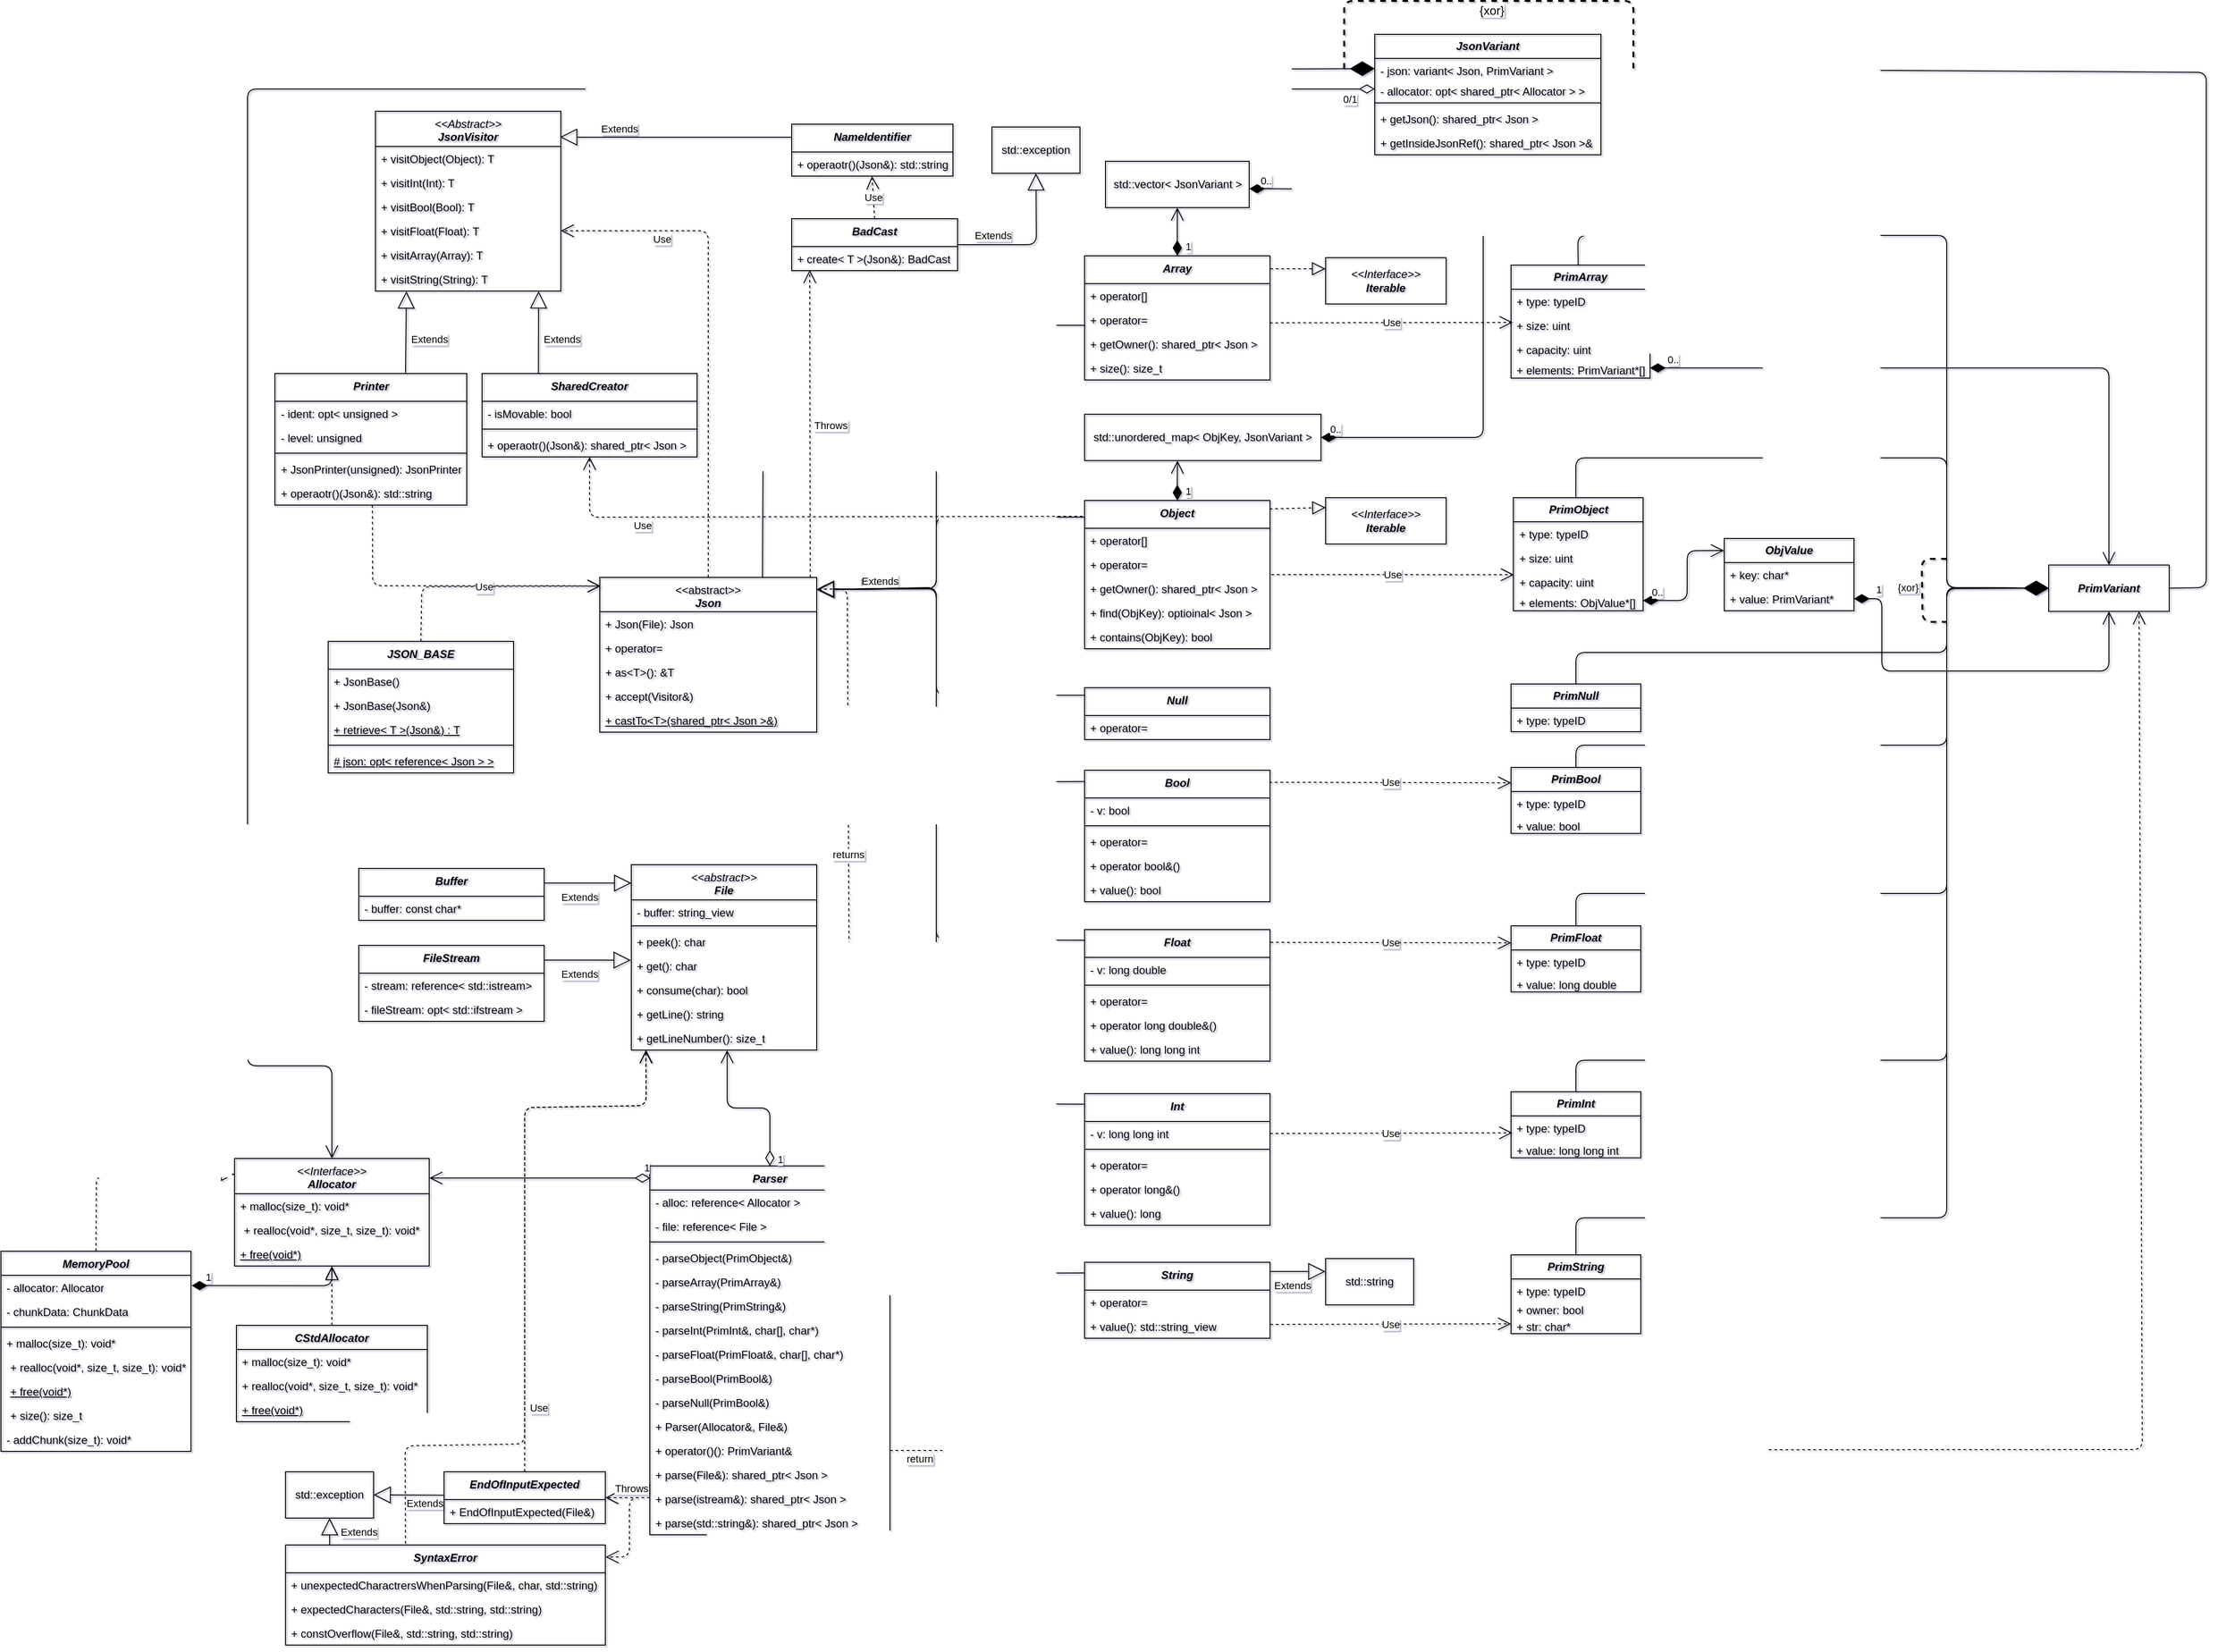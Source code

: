 <mxfile version="24.5.3" type="device">
  <diagram id="C5RBs43oDa-KdzZeNtuy" name="Page-1">
    <mxGraphModel dx="5362" dy="4058" grid="0" gridSize="10" guides="1" tooltips="1" connect="1" arrows="1" fold="1" page="1" pageScale="1" pageWidth="1169" pageHeight="827" background="none" math="0" shadow="1">
      <root>
        <mxCell id="WIyWlLk6GJQsqaUBKTNV-0" />
        <mxCell id="WIyWlLk6GJQsqaUBKTNV-1" parent="WIyWlLk6GJQsqaUBKTNV-0" />
        <mxCell id="9_R0JLs6pxuWvH099FNh-15" value="" style="endArrow=block;dashed=1;endFill=0;endSize=12;html=1;rounded=0;exitX=0.5;exitY=0;exitDx=0;exitDy=0;entryX=0.5;entryY=1.027;entryDx=0;entryDy=0;entryPerimeter=0;" parent="WIyWlLk6GJQsqaUBKTNV-1" source="7CuqHXBvwAb6fSSLFMeE-64" target="7CuqHXBvwAb6fSSLFMeE-83" edge="1">
          <mxGeometry width="160" relative="1" as="geometry">
            <mxPoint x="-533" y="326" as="sourcePoint" />
            <mxPoint x="-373" y="326" as="targetPoint" />
          </mxGeometry>
        </mxCell>
        <mxCell id="9_R0JLs6pxuWvH099FNh-20" value="1" style="endArrow=open;html=1;endSize=12;startArrow=diamondThin;startSize=14;startFill=1;edgeStyle=orthogonalEdgeStyle;align=left;verticalAlign=bottom;rounded=1;exitX=1.004;exitY=0.429;exitDx=0;exitDy=0;curved=0;exitPerimeter=0;" parent="WIyWlLk6GJQsqaUBKTNV-1" source="7CuqHXBvwAb6fSSLFMeE-72" target="7CuqHXBvwAb6fSSLFMeE-80" edge="1">
          <mxGeometry x="-0.849" relative="1" as="geometry">
            <mxPoint x="-632" y="193.5" as="sourcePoint" />
            <mxPoint x="-143" y="156" as="targetPoint" />
            <mxPoint as="offset" />
          </mxGeometry>
        </mxCell>
        <mxCell id="9_R0JLs6pxuWvH099FNh-21" value="" style="endArrow=block;dashed=1;endFill=0;endSize=12;html=1;rounded=1;exitX=0.5;exitY=0;exitDx=0;exitDy=0;entryX=0;entryY=0.147;entryDx=0;entryDy=0;curved=0;entryPerimeter=0;" parent="WIyWlLk6GJQsqaUBKTNV-1" source="7CuqHXBvwAb6fSSLFMeE-71" target="7CuqHXBvwAb6fSSLFMeE-80" edge="1">
          <mxGeometry width="160" relative="1" as="geometry">
            <mxPoint x="-193" y="136" as="sourcePoint" />
            <mxPoint x="-33" y="136" as="targetPoint" />
            <Array as="points">
              <mxPoint x="-732" y="74" />
            </Array>
          </mxGeometry>
        </mxCell>
        <mxCell id="9_R0JLs6pxuWvH099FNh-22" value="&lt;div&gt;&lt;span style=&quot;font-weight: normal;&quot;&gt;&lt;i&gt;&amp;lt;&amp;lt;abstract&amp;gt;&amp;gt;&lt;/i&gt;&lt;/span&gt;&lt;/div&gt;&lt;i&gt;File&lt;/i&gt;" style="swimlane;fontStyle=1;align=center;verticalAlign=top;childLayout=stackLayout;horizontal=1;startSize=38;horizontalStack=0;resizeParent=1;resizeParentMax=0;resizeLast=0;collapsible=1;marginBottom=0;whiteSpace=wrap;html=1;fillColor=none;" parent="WIyWlLk6GJQsqaUBKTNV-1" vertex="1">
          <mxGeometry x="-155" y="-261" width="200" height="200" as="geometry" />
        </mxCell>
        <mxCell id="9_R0JLs6pxuWvH099FNh-23" value="- buffer: string_view" style="text;strokeColor=none;fillColor=none;align=left;verticalAlign=top;spacingLeft=4;spacingRight=4;overflow=hidden;rotatable=0;points=[[0,0.5],[1,0.5]];portConstraint=eastwest;whiteSpace=wrap;html=1;" parent="9_R0JLs6pxuWvH099FNh-22" vertex="1">
          <mxGeometry y="38" width="200" height="24" as="geometry" />
        </mxCell>
        <mxCell id="9_R0JLs6pxuWvH099FNh-24" value="" style="line;strokeWidth=1;fillColor=none;align=left;verticalAlign=middle;spacingTop=-1;spacingLeft=3;spacingRight=3;rotatable=0;labelPosition=right;points=[];portConstraint=eastwest;strokeColor=inherit;" parent="9_R0JLs6pxuWvH099FNh-22" vertex="1">
          <mxGeometry y="62" width="200" height="8" as="geometry" />
        </mxCell>
        <mxCell id="9_R0JLs6pxuWvH099FNh-25" value="+ peek(): char" style="text;strokeColor=none;fillColor=none;align=left;verticalAlign=top;spacingLeft=4;spacingRight=4;overflow=hidden;rotatable=0;points=[[0,0.5],[1,0.5]];portConstraint=eastwest;whiteSpace=wrap;html=1;" parent="9_R0JLs6pxuWvH099FNh-22" vertex="1">
          <mxGeometry y="70" width="200" height="26" as="geometry" />
        </mxCell>
        <mxCell id="7CuqHXBvwAb6fSSLFMeE-52" value="+ get(): char" style="text;strokeColor=none;fillColor=none;align=left;verticalAlign=top;spacingLeft=4;spacingRight=4;overflow=hidden;rotatable=0;points=[[0,0.5],[1,0.5]];portConstraint=eastwest;whiteSpace=wrap;html=1;" parent="9_R0JLs6pxuWvH099FNh-22" vertex="1">
          <mxGeometry y="96" width="200" height="26" as="geometry" />
        </mxCell>
        <mxCell id="7CuqHXBvwAb6fSSLFMeE-53" value="+ consume(char): bool" style="text;strokeColor=none;fillColor=none;align=left;verticalAlign=top;spacingLeft=4;spacingRight=4;overflow=hidden;rotatable=0;points=[[0,0.5],[1,0.5]];portConstraint=eastwest;whiteSpace=wrap;html=1;" parent="9_R0JLs6pxuWvH099FNh-22" vertex="1">
          <mxGeometry y="122" width="200" height="26" as="geometry" />
        </mxCell>
        <mxCell id="mWqzRGXdUeGqEhVtsUbD-7" value="&lt;div&gt;+ getLine(): string&lt;/div&gt;" style="text;strokeColor=none;fillColor=none;align=left;verticalAlign=top;spacingLeft=4;spacingRight=4;overflow=hidden;rotatable=0;points=[[0,0.5],[1,0.5]];portConstraint=eastwest;whiteSpace=wrap;html=1;" parent="9_R0JLs6pxuWvH099FNh-22" vertex="1">
          <mxGeometry y="148" width="200" height="26" as="geometry" />
        </mxCell>
        <mxCell id="dpMxHAQ-rsBP9OcWRGPC-4" value="&lt;div&gt;+ getLineNumber(): size_t&lt;/div&gt;" style="text;strokeColor=none;fillColor=none;align=left;verticalAlign=top;spacingLeft=4;spacingRight=4;overflow=hidden;rotatable=0;points=[[0,0.5],[1,0.5]];portConstraint=eastwest;whiteSpace=wrap;html=1;" parent="9_R0JLs6pxuWvH099FNh-22" vertex="1">
          <mxGeometry y="174" width="200" height="26" as="geometry" />
        </mxCell>
        <mxCell id="9_R0JLs6pxuWvH099FNh-32" value="&lt;b&gt;&lt;i&gt;PrimVariant&lt;/i&gt;&lt;/b&gt;" style="html=1;whiteSpace=wrap;fillColor=none;" parent="WIyWlLk6GJQsqaUBKTNV-1" vertex="1">
          <mxGeometry x="1374" y="-584.33" width="130" height="50" as="geometry" />
        </mxCell>
        <mxCell id="9_R0JLs6pxuWvH099FNh-34" value="&lt;b&gt;&lt;i&gt;ObjValue&lt;/i&gt;&lt;/b&gt;" style="swimlane;fontStyle=0;childLayout=stackLayout;horizontal=1;startSize=26;fillColor=none;horizontalStack=0;resizeParent=1;resizeParentMax=0;resizeLast=0;collapsible=1;marginBottom=0;whiteSpace=wrap;html=1;" parent="WIyWlLk6GJQsqaUBKTNV-1" vertex="1">
          <mxGeometry x="1024" y="-613.05" width="140" height="78" as="geometry">
            <mxRectangle x="350" y="650" width="90" height="30" as="alternateBounds" />
          </mxGeometry>
        </mxCell>
        <mxCell id="9_R0JLs6pxuWvH099FNh-35" value="+ key: char*" style="text;strokeColor=none;fillColor=none;align=left;verticalAlign=top;spacingLeft=4;spacingRight=4;overflow=hidden;rotatable=0;points=[[0,0.5],[1,0.5]];portConstraint=eastwest;whiteSpace=wrap;html=1;" parent="9_R0JLs6pxuWvH099FNh-34" vertex="1">
          <mxGeometry y="26" width="140" height="26" as="geometry" />
        </mxCell>
        <mxCell id="9_R0JLs6pxuWvH099FNh-36" value="+ value: PrimVariant*" style="text;strokeColor=none;fillColor=none;align=left;verticalAlign=top;spacingLeft=4;spacingRight=4;overflow=hidden;rotatable=0;points=[[0,0.5],[1,0.5]];portConstraint=eastwest;whiteSpace=wrap;html=1;" parent="9_R0JLs6pxuWvH099FNh-34" vertex="1">
          <mxGeometry y="52" width="140" height="26" as="geometry" />
        </mxCell>
        <mxCell id="9_R0JLs6pxuWvH099FNh-41" value="" style="group" parent="WIyWlLk6GJQsqaUBKTNV-1" vertex="1" connectable="0">
          <mxGeometry x="794" y="-908.05" width="150" height="122" as="geometry" />
        </mxCell>
        <mxCell id="9_R0JLs6pxuWvH099FNh-42" value="&lt;b&gt;&lt;i&gt;PrimArray&lt;/i&gt;&lt;/b&gt;" style="swimlane;fontStyle=0;childLayout=stackLayout;horizontal=1;startSize=26;fillColor=none;horizontalStack=0;resizeParent=1;resizeParentMax=0;resizeLast=0;collapsible=1;marginBottom=0;whiteSpace=wrap;html=1;" parent="9_R0JLs6pxuWvH099FNh-41" vertex="1">
          <mxGeometry width="150" height="122" as="geometry" />
        </mxCell>
        <mxCell id="9_R0JLs6pxuWvH099FNh-43" value="+ type: typeID" style="text;strokeColor=none;fillColor=none;align=left;verticalAlign=top;spacingLeft=4;spacingRight=4;overflow=hidden;rotatable=0;points=[[0,0.5],[1,0.5]];portConstraint=eastwest;whiteSpace=wrap;html=1;" parent="9_R0JLs6pxuWvH099FNh-42" vertex="1">
          <mxGeometry y="26" width="150" height="26" as="geometry" />
        </mxCell>
        <mxCell id="9_R0JLs6pxuWvH099FNh-44" value="+ size: uint" style="text;strokeColor=none;fillColor=none;align=left;verticalAlign=top;spacingLeft=4;spacingRight=4;overflow=hidden;rotatable=0;points=[[0,0.5],[1,0.5]];portConstraint=eastwest;whiteSpace=wrap;html=1;" parent="9_R0JLs6pxuWvH099FNh-42" vertex="1">
          <mxGeometry y="52" width="150" height="26" as="geometry" />
        </mxCell>
        <mxCell id="9_R0JLs6pxuWvH099FNh-45" value="+ capacity: uint" style="text;strokeColor=none;fillColor=none;align=left;verticalAlign=top;spacingLeft=4;spacingRight=4;overflow=hidden;rotatable=0;points=[[0,0.5],[1,0.5]];portConstraint=eastwest;whiteSpace=wrap;html=1;" parent="9_R0JLs6pxuWvH099FNh-42" vertex="1">
          <mxGeometry y="78" width="150" height="22" as="geometry" />
        </mxCell>
        <mxCell id="9_R0JLs6pxuWvH099FNh-46" value="+ elements: PrimVariant*[]" style="text;strokeColor=none;fillColor=none;align=left;verticalAlign=top;spacingLeft=4;spacingRight=4;overflow=hidden;rotatable=0;points=[[0,0.5],[1,0.5]];portConstraint=eastwest;whiteSpace=wrap;html=1;" parent="9_R0JLs6pxuWvH099FNh-42" vertex="1">
          <mxGeometry y="100" width="150" height="22" as="geometry" />
        </mxCell>
        <mxCell id="9_R0JLs6pxuWvH099FNh-48" value="" style="endArrow=diamondThin;endFill=1;endSize=24;html=1;rounded=1;entryX=0;entryY=0.5;entryDx=0;entryDy=0;exitX=0.483;exitY=0.001;exitDx=0;exitDy=0;curved=0;exitPerimeter=0;" parent="WIyWlLk6GJQsqaUBKTNV-1" source="9_R0JLs6pxuWvH099FNh-42" target="9_R0JLs6pxuWvH099FNh-32" edge="1">
          <mxGeometry width="160" relative="1" as="geometry">
            <mxPoint x="2244" y="-182.0" as="sourcePoint" />
            <mxPoint x="2404" y="-182.0" as="targetPoint" />
            <Array as="points">
              <mxPoint x="866" y="-940" />
              <mxPoint x="1264" y="-940" />
              <mxPoint x="1264" y="-560" />
            </Array>
          </mxGeometry>
        </mxCell>
        <mxCell id="9_R0JLs6pxuWvH099FNh-56" value="" style="endArrow=diamondThin;endFill=1;endSize=24;html=1;rounded=1;entryX=0;entryY=0.5;entryDx=0;entryDy=0;exitX=0.5;exitY=0;exitDx=0;exitDy=0;curved=0;" parent="WIyWlLk6GJQsqaUBKTNV-1" source="9_R0JLs6pxuWvH099FNh-51" target="9_R0JLs6pxuWvH099FNh-32" edge="1">
          <mxGeometry width="160" relative="1" as="geometry">
            <mxPoint x="2434" y="-292.0" as="sourcePoint" />
            <mxPoint x="2594" y="-292.0" as="targetPoint" />
            <Array as="points">
              <mxPoint x="864" y="120" />
              <mxPoint x="1264" y="120" />
              <mxPoint x="1264" y="-559" />
            </Array>
          </mxGeometry>
        </mxCell>
        <mxCell id="9_R0JLs6pxuWvH099FNh-57" value="" style="endArrow=diamondThin;endFill=1;endSize=24;html=1;rounded=1;entryX=0;entryY=0.5;entryDx=0;entryDy=0;exitX=0.481;exitY=0.003;exitDx=0;exitDy=0;exitPerimeter=0;curved=0;" parent="WIyWlLk6GJQsqaUBKTNV-1" source="9_R0JLs6pxuWvH099FNh-26" target="9_R0JLs6pxuWvH099FNh-32" edge="1">
          <mxGeometry width="160" relative="1" as="geometry">
            <mxPoint x="2209" y="-442" as="sourcePoint" />
            <mxPoint x="2253" y="-502" as="targetPoint" />
            <Array as="points">
              <mxPoint x="864" y="-700" />
              <mxPoint x="1264" y="-700" />
              <mxPoint x="1264" y="-560" />
            </Array>
          </mxGeometry>
        </mxCell>
        <mxCell id="9_R0JLs6pxuWvH099FNh-58" value="" style="group" parent="WIyWlLk6GJQsqaUBKTNV-1" vertex="1" connectable="0">
          <mxGeometry x="796.5" y="-747.05" width="140" height="212.0" as="geometry" />
        </mxCell>
        <mxCell id="9_R0JLs6pxuWvH099FNh-50" value="" style="group" parent="9_R0JLs6pxuWvH099FNh-58" vertex="1" connectable="0">
          <mxGeometry y="-1.137e-13" width="140" height="212" as="geometry" />
        </mxCell>
        <mxCell id="9_R0JLs6pxuWvH099FNh-31" value="" style="group" parent="9_R0JLs6pxuWvH099FNh-50" vertex="1" connectable="0">
          <mxGeometry y="90" width="140" height="122" as="geometry" />
        </mxCell>
        <mxCell id="9_R0JLs6pxuWvH099FNh-26" value="&lt;b&gt;&lt;i&gt;PrimObject&lt;/i&gt;&lt;/b&gt;" style="swimlane;fontStyle=0;childLayout=stackLayout;horizontal=1;startSize=26;fillColor=none;horizontalStack=0;resizeParent=1;resizeParentMax=0;resizeLast=0;collapsible=1;marginBottom=0;whiteSpace=wrap;html=1;" parent="9_R0JLs6pxuWvH099FNh-31" vertex="1">
          <mxGeometry width="140" height="122" as="geometry" />
        </mxCell>
        <mxCell id="9_R0JLs6pxuWvH099FNh-27" value="+ type: typeID" style="text;strokeColor=none;fillColor=none;align=left;verticalAlign=top;spacingLeft=4;spacingRight=4;overflow=hidden;rotatable=0;points=[[0,0.5],[1,0.5]];portConstraint=eastwest;whiteSpace=wrap;html=1;" parent="9_R0JLs6pxuWvH099FNh-26" vertex="1">
          <mxGeometry y="26" width="140" height="26" as="geometry" />
        </mxCell>
        <mxCell id="9_R0JLs6pxuWvH099FNh-28" value="+ size: uint" style="text;strokeColor=none;fillColor=none;align=left;verticalAlign=top;spacingLeft=4;spacingRight=4;overflow=hidden;rotatable=0;points=[[0,0.5],[1,0.5]];portConstraint=eastwest;whiteSpace=wrap;html=1;" parent="9_R0JLs6pxuWvH099FNh-26" vertex="1">
          <mxGeometry y="52" width="140" height="26" as="geometry" />
        </mxCell>
        <mxCell id="9_R0JLs6pxuWvH099FNh-29" value="+ capacity: uint" style="text;strokeColor=none;fillColor=none;align=left;verticalAlign=top;spacingLeft=4;spacingRight=4;overflow=hidden;rotatable=0;points=[[0,0.5],[1,0.5]];portConstraint=eastwest;whiteSpace=wrap;html=1;" parent="9_R0JLs6pxuWvH099FNh-26" vertex="1">
          <mxGeometry y="78" width="140" height="22" as="geometry" />
        </mxCell>
        <mxCell id="9_R0JLs6pxuWvH099FNh-30" value="+ elements: ObjValue*[]" style="text;strokeColor=none;fillColor=none;align=left;verticalAlign=top;spacingLeft=4;spacingRight=4;overflow=hidden;rotatable=0;points=[[0,0.5],[1,0.5]];portConstraint=eastwest;whiteSpace=wrap;html=1;" parent="9_R0JLs6pxuWvH099FNh-26" vertex="1">
          <mxGeometry y="100" width="140" height="22" as="geometry" />
        </mxCell>
        <mxCell id="9_R0JLs6pxuWvH099FNh-63" value="" style="group" parent="WIyWlLk6GJQsqaUBKTNV-1" vertex="1" connectable="0">
          <mxGeometry x="794" y="-16.05" width="140" height="120" as="geometry" />
        </mxCell>
        <mxCell id="9_R0JLs6pxuWvH099FNh-64" value="&lt;b&gt;&lt;i&gt;PrimInt&lt;/i&gt;&lt;/b&gt;" style="swimlane;fontStyle=0;childLayout=stackLayout;horizontal=1;startSize=26;fillColor=none;horizontalStack=0;resizeParent=1;resizeParentMax=0;resizeLast=0;collapsible=1;marginBottom=0;whiteSpace=wrap;html=1;" parent="9_R0JLs6pxuWvH099FNh-63" vertex="1">
          <mxGeometry width="140" height="71.246" as="geometry" />
        </mxCell>
        <mxCell id="9_R0JLs6pxuWvH099FNh-65" value="+ type: typeID" style="text;strokeColor=none;fillColor=none;align=left;verticalAlign=top;spacingLeft=4;spacingRight=4;overflow=hidden;rotatable=0;points=[[0,0.5],[1,0.5]];portConstraint=eastwest;whiteSpace=wrap;html=1;" parent="9_R0JLs6pxuWvH099FNh-64" vertex="1">
          <mxGeometry y="26" width="140" height="23.607" as="geometry" />
        </mxCell>
        <mxCell id="9_R0JLs6pxuWvH099FNh-66" value="+ value: long long int" style="text;strokeColor=none;fillColor=none;align=left;verticalAlign=top;spacingLeft=4;spacingRight=4;overflow=hidden;rotatable=0;points=[[0,0.5],[1,0.5]];portConstraint=eastwest;whiteSpace=wrap;html=1;" parent="9_R0JLs6pxuWvH099FNh-64" vertex="1">
          <mxGeometry y="49.607" width="140" height="21.639" as="geometry" />
        </mxCell>
        <mxCell id="9_R0JLs6pxuWvH099FNh-67" value="" style="group" parent="WIyWlLk6GJQsqaUBKTNV-1" vertex="1" connectable="0">
          <mxGeometry x="794" y="-195.05" width="140" height="120" as="geometry" />
        </mxCell>
        <mxCell id="9_R0JLs6pxuWvH099FNh-68" value="&lt;b&gt;&lt;i&gt;PrimFloat&lt;/i&gt;&lt;/b&gt;" style="swimlane;fontStyle=0;childLayout=stackLayout;horizontal=1;startSize=26;fillColor=none;horizontalStack=0;resizeParent=1;resizeParentMax=0;resizeLast=0;collapsible=1;marginBottom=0;whiteSpace=wrap;html=1;" parent="9_R0JLs6pxuWvH099FNh-67" vertex="1">
          <mxGeometry width="140" height="71.246" as="geometry" />
        </mxCell>
        <mxCell id="9_R0JLs6pxuWvH099FNh-69" value="+ type: typeID" style="text;strokeColor=none;fillColor=none;align=left;verticalAlign=top;spacingLeft=4;spacingRight=4;overflow=hidden;rotatable=0;points=[[0,0.5],[1,0.5]];portConstraint=eastwest;whiteSpace=wrap;html=1;" parent="9_R0JLs6pxuWvH099FNh-68" vertex="1">
          <mxGeometry y="26" width="140" height="23.607" as="geometry" />
        </mxCell>
        <mxCell id="9_R0JLs6pxuWvH099FNh-70" value="+ value: long double" style="text;strokeColor=none;fillColor=none;align=left;verticalAlign=top;spacingLeft=4;spacingRight=4;overflow=hidden;rotatable=0;points=[[0,0.5],[1,0.5]];portConstraint=eastwest;whiteSpace=wrap;html=1;" parent="9_R0JLs6pxuWvH099FNh-68" vertex="1">
          <mxGeometry y="49.607" width="140" height="21.639" as="geometry" />
        </mxCell>
        <mxCell id="9_R0JLs6pxuWvH099FNh-71" value="" style="endArrow=diamondThin;endFill=1;endSize=24;html=1;rounded=1;entryX=0;entryY=0.5;entryDx=0;entryDy=0;exitX=0.5;exitY=0;exitDx=0;exitDy=0;curved=0;" parent="WIyWlLk6GJQsqaUBKTNV-1" source="9_R0JLs6pxuWvH099FNh-59" target="9_R0JLs6pxuWvH099FNh-32" edge="1">
          <mxGeometry width="160" relative="1" as="geometry">
            <mxPoint x="2032" y="-702" as="sourcePoint" />
            <mxPoint x="1964" y="-789" as="targetPoint" />
            <Array as="points">
              <mxPoint x="864" y="-390" />
              <mxPoint x="1264" y="-390" />
              <mxPoint x="1264" y="-560" />
            </Array>
          </mxGeometry>
        </mxCell>
        <mxCell id="9_R0JLs6pxuWvH099FNh-72" value="" style="endArrow=diamondThin;endFill=1;endSize=24;html=1;rounded=1;entryX=0;entryY=0.5;entryDx=0;entryDy=0;exitX=0.5;exitY=0;exitDx=0;exitDy=0;curved=0;" parent="WIyWlLk6GJQsqaUBKTNV-1" source="9_R0JLs6pxuWvH099FNh-64" target="9_R0JLs6pxuWvH099FNh-32" edge="1">
          <mxGeometry width="160" relative="1" as="geometry">
            <mxPoint x="2025" y="-858" as="sourcePoint" />
            <mxPoint x="1954" y="-882" as="targetPoint" />
            <Array as="points">
              <mxPoint x="864" y="-50" />
              <mxPoint x="1264" y="-50" />
              <mxPoint x="1264" y="-560" />
            </Array>
          </mxGeometry>
        </mxCell>
        <mxCell id="9_R0JLs6pxuWvH099FNh-73" value="" style="endArrow=diamondThin;endFill=1;endSize=24;html=1;rounded=1;entryX=0;entryY=0.5;entryDx=0;entryDy=0;exitX=0.5;exitY=0;exitDx=0;exitDy=0;curved=0;" parent="WIyWlLk6GJQsqaUBKTNV-1" source="9_R0JLs6pxuWvH099FNh-68" target="9_R0JLs6pxuWvH099FNh-32" edge="1">
          <mxGeometry width="160" relative="1" as="geometry">
            <mxPoint x="2014" y="-902" as="sourcePoint" />
            <mxPoint x="1944" y="-864" as="targetPoint" />
            <Array as="points">
              <mxPoint x="864" y="-230" />
              <mxPoint x="1264" y="-230" />
              <mxPoint x="1264" y="-560" />
            </Array>
          </mxGeometry>
        </mxCell>
        <mxCell id="9_R0JLs6pxuWvH099FNh-74" value="1" style="endArrow=open;html=1;endSize=12;startArrow=diamondThin;startSize=14;startFill=1;edgeStyle=orthogonalEdgeStyle;align=left;verticalAlign=bottom;rounded=1;exitX=1;exitY=0.5;exitDx=0;exitDy=0;curved=0;entryX=0.5;entryY=1;entryDx=0;entryDy=0;" parent="WIyWlLk6GJQsqaUBKTNV-1" source="9_R0JLs6pxuWvH099FNh-36" target="9_R0JLs6pxuWvH099FNh-32" edge="1">
          <mxGeometry x="-0.898" y="1" relative="1" as="geometry">
            <mxPoint x="1714" y="-712" as="sourcePoint" />
            <mxPoint x="1444" y="-530" as="targetPoint" />
            <Array as="points">
              <mxPoint x="1194" y="-548" />
              <mxPoint x="1194" y="-470" />
              <mxPoint x="1439" y="-470" />
            </Array>
            <mxPoint as="offset" />
          </mxGeometry>
        </mxCell>
        <mxCell id="9_R0JLs6pxuWvH099FNh-75" value="0.." style="endArrow=open;html=1;endSize=12;startArrow=diamondThin;startSize=14;startFill=1;edgeStyle=orthogonalEdgeStyle;align=left;verticalAlign=bottom;rounded=1;exitX=1;exitY=0.5;exitDx=0;exitDy=0;entryX=-0.002;entryY=0.168;entryDx=0;entryDy=0;curved=0;entryPerimeter=0;" parent="WIyWlLk6GJQsqaUBKTNV-1" source="9_R0JLs6pxuWvH099FNh-30" target="9_R0JLs6pxuWvH099FNh-34" edge="1">
          <mxGeometry x="-0.888" relative="1" as="geometry">
            <mxPoint x="926.5" y="-527.02" as="sourcePoint" />
            <mxPoint x="1814" y="-578.3" as="targetPoint" />
            <mxPoint as="offset" />
            <Array as="points">
              <mxPoint x="984" y="-546" />
              <mxPoint x="984" y="-600" />
            </Array>
          </mxGeometry>
        </mxCell>
        <mxCell id="9_R0JLs6pxuWvH099FNh-76" value="" style="group" parent="WIyWlLk6GJQsqaUBKTNV-1" vertex="1" connectable="0">
          <mxGeometry x="794" y="-456.05" width="140" height="130" as="geometry" />
        </mxCell>
        <mxCell id="9_R0JLs6pxuWvH099FNh-77" value="&lt;b&gt;&lt;i&gt;PrimNull&lt;/i&gt;&lt;/b&gt;" style="swimlane;fontStyle=0;childLayout=stackLayout;horizontal=1;startSize=26;fillColor=none;horizontalStack=0;resizeParent=1;resizeParentMax=0;resizeLast=0;collapsible=1;marginBottom=0;whiteSpace=wrap;html=1;" parent="9_R0JLs6pxuWvH099FNh-76" vertex="1">
          <mxGeometry width="140" height="51.574" as="geometry" />
        </mxCell>
        <mxCell id="9_R0JLs6pxuWvH099FNh-78" value="+ type: typeID" style="text;strokeColor=none;fillColor=none;align=left;verticalAlign=top;spacingLeft=4;spacingRight=4;overflow=hidden;rotatable=0;points=[[0,0.5],[1,0.5]];portConstraint=eastwest;whiteSpace=wrap;html=1;" parent="9_R0JLs6pxuWvH099FNh-77" vertex="1">
          <mxGeometry y="26" width="140" height="25.574" as="geometry" />
        </mxCell>
        <mxCell id="9_R0JLs6pxuWvH099FNh-80" value="" style="endArrow=diamondThin;endFill=1;endSize=24;html=1;rounded=1;entryX=0;entryY=0.5;entryDx=0;entryDy=0;exitX=0.5;exitY=0;exitDx=0;exitDy=0;curved=0;" parent="WIyWlLk6GJQsqaUBKTNV-1" source="9_R0JLs6pxuWvH099FNh-77" target="9_R0JLs6pxuWvH099FNh-32" edge="1">
          <mxGeometry width="160" relative="1" as="geometry">
            <mxPoint x="1734" y="-777" as="sourcePoint" />
            <mxPoint x="1834" y="-819" as="targetPoint" />
            <Array as="points">
              <mxPoint x="864" y="-490" />
              <mxPoint x="1264" y="-490" />
              <mxPoint x="1264" y="-560" />
            </Array>
          </mxGeometry>
        </mxCell>
        <mxCell id="tD6pKyn3hC_biZu9KslG-0" value="0.." style="endArrow=open;html=1;endSize=12;startArrow=diamondThin;startSize=14;startFill=1;edgeStyle=orthogonalEdgeStyle;align=left;verticalAlign=bottom;rounded=1;entryX=0.5;entryY=0;entryDx=0;entryDy=0;exitX=1;exitY=0.5;exitDx=0;exitDy=0;curved=0;" parent="WIyWlLk6GJQsqaUBKTNV-1" source="9_R0JLs6pxuWvH099FNh-46" target="9_R0JLs6pxuWvH099FNh-32" edge="1">
          <mxGeometry x="-0.952" relative="1" as="geometry">
            <mxPoint x="1894" y="-1000" as="sourcePoint" />
            <mxPoint x="2054" y="-1000" as="targetPoint" />
            <mxPoint as="offset" />
            <Array as="points">
              <mxPoint x="1439" y="-797" />
            </Array>
          </mxGeometry>
        </mxCell>
        <mxCell id="tD6pKyn3hC_biZu9KslG-1" value="&lt;div style=&quot;&quot;&gt;&lt;span style=&quot;font-weight: normal;&quot;&gt;&amp;lt;&amp;lt;abstract&amp;gt;&amp;gt;&lt;/span&gt;&lt;/div&gt;&lt;div style=&quot;font-weight: 400;&quot;&gt;&lt;i&gt;&lt;b&gt;Json&lt;/b&gt;&lt;/i&gt;&lt;/div&gt;" style="swimlane;fontStyle=1;align=center;verticalAlign=top;childLayout=stackLayout;horizontal=1;startSize=37;horizontalStack=0;resizeParent=1;resizeParentMax=0;resizeLast=0;collapsible=1;marginBottom=0;whiteSpace=wrap;html=1;fillColor=none;" parent="WIyWlLk6GJQsqaUBKTNV-1" vertex="1">
          <mxGeometry x="-189" y="-571" width="234" height="167" as="geometry" />
        </mxCell>
        <mxCell id="mWqzRGXdUeGqEhVtsUbD-15" value="+ Json(File): Json" style="text;strokeColor=none;fillColor=none;align=left;verticalAlign=top;spacingLeft=4;spacingRight=4;overflow=hidden;rotatable=0;points=[[0,0.5],[1,0.5]];portConstraint=eastwest;whiteSpace=wrap;html=1;" parent="tD6pKyn3hC_biZu9KslG-1" vertex="1">
          <mxGeometry y="37" width="234" height="26" as="geometry" />
        </mxCell>
        <mxCell id="9_R0JLs6pxuWvH099FNh-135" value="+ operator=" style="text;strokeColor=none;fillColor=none;align=left;verticalAlign=top;spacingLeft=4;spacingRight=4;overflow=hidden;rotatable=0;points=[[0,0.5],[1,0.5]];portConstraint=eastwest;whiteSpace=wrap;html=1;" parent="tD6pKyn3hC_biZu9KslG-1" vertex="1">
          <mxGeometry y="63" width="234" height="26" as="geometry" />
        </mxCell>
        <mxCell id="tD6pKyn3hC_biZu9KslG-9" value="+ as&amp;lt;T&amp;gt;&lt;span style=&quot;background-color: initial;&quot;&gt;(): &amp;amp;T&lt;/span&gt;" style="text;strokeColor=none;fillColor=none;align=left;verticalAlign=top;spacingLeft=4;spacingRight=4;overflow=hidden;rotatable=0;points=[[0,0.5],[1,0.5]];portConstraint=eastwest;whiteSpace=wrap;html=1;" parent="tD6pKyn3hC_biZu9KslG-1" vertex="1">
          <mxGeometry y="89" width="234" height="26" as="geometry" />
        </mxCell>
        <mxCell id="mWqzRGXdUeGqEhVtsUbD-36" value="+ accept(Visitor&amp;amp;)" style="text;strokeColor=none;fillColor=none;align=left;verticalAlign=top;spacingLeft=4;spacingRight=4;overflow=hidden;rotatable=0;points=[[0,0.5],[1,0.5]];portConstraint=eastwest;whiteSpace=wrap;html=1;" parent="tD6pKyn3hC_biZu9KslG-1" vertex="1">
          <mxGeometry y="115" width="234" height="26" as="geometry" />
        </mxCell>
        <mxCell id="9_R0JLs6pxuWvH099FNh-136" value="&lt;u&gt;+ castTo&amp;lt;T&amp;gt;(shared_ptr&amp;lt; Json &amp;gt;&amp;amp;)&lt;/u&gt;" style="text;strokeColor=none;fillColor=none;align=left;verticalAlign=top;spacingLeft=4;spacingRight=4;overflow=hidden;rotatable=0;points=[[0,0.5],[1,0.5]];portConstraint=eastwest;whiteSpace=wrap;html=1;" parent="tD6pKyn3hC_biZu9KslG-1" vertex="1">
          <mxGeometry y="141" width="234" height="26" as="geometry" />
        </mxCell>
        <mxCell id="tD6pKyn3hC_biZu9KslG-11" value="&lt;i style=&quot;font-weight: 400;&quot;&gt;&amp;lt;&amp;lt;Abstract&amp;gt;&amp;gt;&lt;/i&gt;&lt;div style=&quot;font-weight: 400;&quot;&gt;&lt;i&gt;&lt;b&gt;JsonVisitor&lt;/b&gt;&lt;/i&gt;&lt;/div&gt;" style="swimlane;fontStyle=1;align=center;verticalAlign=top;childLayout=stackLayout;horizontal=1;startSize=38;horizontalStack=0;resizeParent=1;resizeParentMax=0;resizeLast=0;collapsible=1;marginBottom=0;whiteSpace=wrap;html=1;fillColor=none;" parent="WIyWlLk6GJQsqaUBKTNV-1" vertex="1">
          <mxGeometry x="-431" y="-1074" width="200" height="194" as="geometry" />
        </mxCell>
        <mxCell id="tD6pKyn3hC_biZu9KslG-15" value="+ visitObject(Object): T" style="text;strokeColor=none;fillColor=none;align=left;verticalAlign=top;spacingLeft=4;spacingRight=4;overflow=hidden;rotatable=0;points=[[0,0.5],[1,0.5]];portConstraint=eastwest;whiteSpace=wrap;html=1;" parent="tD6pKyn3hC_biZu9KslG-11" vertex="1">
          <mxGeometry y="38" width="200" height="26" as="geometry" />
        </mxCell>
        <mxCell id="tD6pKyn3hC_biZu9KslG-16" value="+ visitInt&lt;span style=&quot;background-color: initial;&quot;&gt;(Int): T&lt;/span&gt;" style="text;strokeColor=none;fillColor=none;align=left;verticalAlign=top;spacingLeft=4;spacingRight=4;overflow=hidden;rotatable=0;points=[[0,0.5],[1,0.5]];portConstraint=eastwest;whiteSpace=wrap;html=1;" parent="tD6pKyn3hC_biZu9KslG-11" vertex="1">
          <mxGeometry y="64" width="200" height="26" as="geometry" />
        </mxCell>
        <mxCell id="tD6pKyn3hC_biZu9KslG-17" value="+ visitBool&lt;span style=&quot;background-color: initial;&quot;&gt;(Bool): T&lt;/span&gt;" style="text;strokeColor=none;fillColor=none;align=left;verticalAlign=top;spacingLeft=4;spacingRight=4;overflow=hidden;rotatable=0;points=[[0,0.5],[1,0.5]];portConstraint=eastwest;whiteSpace=wrap;html=1;" parent="tD6pKyn3hC_biZu9KslG-11" vertex="1">
          <mxGeometry y="90" width="200" height="26" as="geometry" />
        </mxCell>
        <mxCell id="tD6pKyn3hC_biZu9KslG-18" value="+ visitFloat&lt;span style=&quot;background-color: initial;&quot;&gt;(Float): T&lt;/span&gt;" style="text;strokeColor=none;fillColor=none;align=left;verticalAlign=top;spacingLeft=4;spacingRight=4;overflow=hidden;rotatable=0;points=[[0,0.5],[1,0.5]];portConstraint=eastwest;whiteSpace=wrap;html=1;" parent="tD6pKyn3hC_biZu9KslG-11" vertex="1">
          <mxGeometry y="116" width="200" height="26" as="geometry" />
        </mxCell>
        <mxCell id="tD6pKyn3hC_biZu9KslG-19" value="+ visitArray&lt;span style=&quot;background-color: initial;&quot;&gt;(Array): T&lt;/span&gt;" style="text;strokeColor=none;fillColor=none;align=left;verticalAlign=top;spacingLeft=4;spacingRight=4;overflow=hidden;rotatable=0;points=[[0,0.5],[1,0.5]];portConstraint=eastwest;whiteSpace=wrap;html=1;" parent="tD6pKyn3hC_biZu9KslG-11" vertex="1">
          <mxGeometry y="142" width="200" height="26" as="geometry" />
        </mxCell>
        <mxCell id="tD6pKyn3hC_biZu9KslG-20" value="+ visitString&lt;span style=&quot;background-color: initial;&quot;&gt;(String): T&lt;/span&gt;" style="text;strokeColor=none;fillColor=none;align=left;verticalAlign=top;spacingLeft=4;spacingRight=4;overflow=hidden;rotatable=0;points=[[0,0.5],[1,0.5]];portConstraint=eastwest;whiteSpace=wrap;html=1;" parent="tD6pKyn3hC_biZu9KslG-11" vertex="1">
          <mxGeometry y="168" width="200" height="26" as="geometry" />
        </mxCell>
        <mxCell id="tD6pKyn3hC_biZu9KslG-24" value="&lt;div style=&quot;font-weight: 400;&quot;&gt;&lt;i style=&quot;background-color: initial;&quot;&gt;&lt;b&gt;Printer&lt;/b&gt;&lt;/i&gt;&lt;br&gt;&lt;/div&gt;" style="swimlane;fontStyle=1;align=center;verticalAlign=top;childLayout=stackLayout;horizontal=1;startSize=30;horizontalStack=0;resizeParent=1;resizeParentMax=0;resizeLast=0;collapsible=1;marginBottom=0;whiteSpace=wrap;html=1;fillColor=none;" parent="WIyWlLk6GJQsqaUBKTNV-1" vertex="1">
          <mxGeometry x="-539.5" y="-791" width="207" height="142" as="geometry" />
        </mxCell>
        <mxCell id="dpMxHAQ-rsBP9OcWRGPC-28" value="- ident: opt&amp;lt; unsigned &amp;gt;" style="text;strokeColor=none;fillColor=none;align=left;verticalAlign=top;spacingLeft=4;spacingRight=4;overflow=hidden;rotatable=0;points=[[0,0.5],[1,0.5]];portConstraint=eastwest;whiteSpace=wrap;html=1;" parent="tD6pKyn3hC_biZu9KslG-24" vertex="1">
          <mxGeometry y="30" width="207" height="26" as="geometry" />
        </mxCell>
        <mxCell id="dpMxHAQ-rsBP9OcWRGPC-29" value="- level: unsigned" style="text;strokeColor=none;fillColor=none;align=left;verticalAlign=top;spacingLeft=4;spacingRight=4;overflow=hidden;rotatable=0;points=[[0,0.5],[1,0.5]];portConstraint=eastwest;whiteSpace=wrap;html=1;" parent="tD6pKyn3hC_biZu9KslG-24" vertex="1">
          <mxGeometry y="56" width="207" height="26" as="geometry" />
        </mxCell>
        <mxCell id="dpMxHAQ-rsBP9OcWRGPC-27" value="" style="line;strokeWidth=1;fillColor=none;align=left;verticalAlign=middle;spacingTop=-1;spacingLeft=3;spacingRight=3;rotatable=0;labelPosition=right;points=[];portConstraint=eastwest;strokeColor=inherit;" parent="tD6pKyn3hC_biZu9KslG-24" vertex="1">
          <mxGeometry y="82" width="207" height="8" as="geometry" />
        </mxCell>
        <mxCell id="mWqzRGXdUeGqEhVtsUbD-16" value="+ JsonPrinter(unsigned): JsonPrinter" style="text;strokeColor=none;fillColor=none;align=left;verticalAlign=top;spacingLeft=4;spacingRight=4;overflow=hidden;rotatable=0;points=[[0,0.5],[1,0.5]];portConstraint=eastwest;whiteSpace=wrap;html=1;" parent="tD6pKyn3hC_biZu9KslG-24" vertex="1">
          <mxGeometry y="90" width="207" height="26" as="geometry" />
        </mxCell>
        <mxCell id="dpMxHAQ-rsBP9OcWRGPC-26" value="+ operaotr()(Json&amp;amp;): std::string" style="text;strokeColor=none;fillColor=none;align=left;verticalAlign=top;spacingLeft=4;spacingRight=4;overflow=hidden;rotatable=0;points=[[0,0.5],[1,0.5]];portConstraint=eastwest;whiteSpace=wrap;html=1;" parent="tD6pKyn3hC_biZu9KslG-24" vertex="1">
          <mxGeometry y="116" width="207" height="26" as="geometry" />
        </mxCell>
        <mxCell id="tD6pKyn3hC_biZu9KslG-35" value="&lt;div style=&quot;&quot;&gt;&lt;i&gt;Object&lt;/i&gt;&lt;/div&gt;" style="swimlane;fontStyle=1;align=center;verticalAlign=top;childLayout=stackLayout;horizontal=1;startSize=30;horizontalStack=0;resizeParent=1;resizeParentMax=0;resizeLast=0;collapsible=1;marginBottom=0;whiteSpace=wrap;html=1;fillColor=none;" parent="WIyWlLk6GJQsqaUBKTNV-1" vertex="1">
          <mxGeometry x="334" y="-654.05" width="200" height="160" as="geometry" />
        </mxCell>
        <mxCell id="tD6pKyn3hC_biZu9KslG-81" value="+ operator[]" style="text;strokeColor=none;fillColor=none;align=left;verticalAlign=top;spacingLeft=4;spacingRight=4;overflow=hidden;rotatable=0;points=[[0,0.5],[1,0.5]];portConstraint=eastwest;whiteSpace=wrap;html=1;" parent="tD6pKyn3hC_biZu9KslG-35" vertex="1">
          <mxGeometry y="30" width="200" height="26" as="geometry" />
        </mxCell>
        <mxCell id="tD6pKyn3hC_biZu9KslG-37" value="+ operator=" style="text;strokeColor=none;fillColor=none;align=left;verticalAlign=top;spacingLeft=4;spacingRight=4;overflow=hidden;rotatable=0;points=[[0,0.5],[1,0.5]];portConstraint=eastwest;whiteSpace=wrap;html=1;" parent="tD6pKyn3hC_biZu9KslG-35" vertex="1">
          <mxGeometry y="56" width="200" height="26" as="geometry" />
        </mxCell>
        <mxCell id="tD6pKyn3hC_biZu9KslG-39" value="+ getOwner(): shared_ptr&amp;lt; Json &amp;gt;" style="text;strokeColor=none;fillColor=none;align=left;verticalAlign=top;spacingLeft=4;spacingRight=4;overflow=hidden;rotatable=0;points=[[0,0.5],[1,0.5]];portConstraint=eastwest;whiteSpace=wrap;html=1;" parent="tD6pKyn3hC_biZu9KslG-35" vertex="1">
          <mxGeometry y="82" width="200" height="26" as="geometry" />
        </mxCell>
        <mxCell id="tD6pKyn3hC_biZu9KslG-79" value="+ find(ObjKey): optioinal&amp;lt; Json &amp;gt;" style="text;strokeColor=none;fillColor=none;align=left;verticalAlign=top;spacingLeft=4;spacingRight=4;overflow=hidden;rotatable=0;points=[[0,0.5],[1,0.5]];portConstraint=eastwest;whiteSpace=wrap;html=1;" parent="tD6pKyn3hC_biZu9KslG-35" vertex="1">
          <mxGeometry y="108" width="200" height="26" as="geometry" />
        </mxCell>
        <mxCell id="tD6pKyn3hC_biZu9KslG-82" value="+ contains(ObjKey): bool&amp;nbsp;" style="text;strokeColor=none;fillColor=none;align=left;verticalAlign=top;spacingLeft=4;spacingRight=4;overflow=hidden;rotatable=0;points=[[0,0.5],[1,0.5]];portConstraint=eastwest;whiteSpace=wrap;html=1;" parent="tD6pKyn3hC_biZu9KslG-35" vertex="1">
          <mxGeometry y="134" width="200" height="26" as="geometry" />
        </mxCell>
        <mxCell id="tD6pKyn3hC_biZu9KslG-50" value="std::unordered_map&amp;lt; ObjKey, JsonVariant &amp;gt;" style="html=1;whiteSpace=wrap;fillColor=none;" parent="WIyWlLk6GJQsqaUBKTNV-1" vertex="1">
          <mxGeometry x="334" y="-747.05" width="255" height="50" as="geometry" />
        </mxCell>
        <mxCell id="tD6pKyn3hC_biZu9KslG-52" value="Extends" style="endArrow=block;endSize=16;endFill=0;html=1;rounded=1;exitX=0;exitY=0.112;exitDx=0;exitDy=0;exitPerimeter=0;curved=0;entryX=1.002;entryY=0.076;entryDx=0;entryDy=0;entryPerimeter=0;" parent="WIyWlLk6GJQsqaUBKTNV-1" source="tD6pKyn3hC_biZu9KslG-35" target="tD6pKyn3hC_biZu9KslG-1" edge="1">
          <mxGeometry x="0.634" y="-6" width="160" relative="1" as="geometry">
            <mxPoint x="1426.5" y="47" as="sourcePoint" />
            <mxPoint x="36" y="-544" as="targetPoint" />
            <mxPoint as="offset" />
            <Array as="points">
              <mxPoint x="174" y="-636" />
              <mxPoint x="174" y="-559" />
            </Array>
          </mxGeometry>
        </mxCell>
        <mxCell id="tD6pKyn3hC_biZu9KslG-55" value="&lt;div style=&quot;&quot;&gt;&lt;i&gt;String&lt;/i&gt;&lt;/div&gt;" style="swimlane;fontStyle=1;align=center;verticalAlign=top;childLayout=stackLayout;horizontal=1;startSize=30;horizontalStack=0;resizeParent=1;resizeParentMax=0;resizeLast=0;collapsible=1;marginBottom=0;whiteSpace=wrap;html=1;fillColor=none;" parent="WIyWlLk6GJQsqaUBKTNV-1" vertex="1">
          <mxGeometry x="334" y="168.0" width="200" height="82" as="geometry" />
        </mxCell>
        <mxCell id="tD6pKyn3hC_biZu9KslG-56" value="+ operator=" style="text;strokeColor=none;fillColor=none;align=left;verticalAlign=top;spacingLeft=4;spacingRight=4;overflow=hidden;rotatable=0;points=[[0,0.5],[1,0.5]];portConstraint=eastwest;whiteSpace=wrap;html=1;" parent="tD6pKyn3hC_biZu9KslG-55" vertex="1">
          <mxGeometry y="30" width="200" height="26" as="geometry" />
        </mxCell>
        <mxCell id="tD6pKyn3hC_biZu9KslG-72" value="+ value(): std::string_view" style="text;strokeColor=none;fillColor=none;align=left;verticalAlign=top;spacingLeft=4;spacingRight=4;overflow=hidden;rotatable=0;points=[[0,0.5],[1,0.5]];portConstraint=eastwest;whiteSpace=wrap;html=1;" parent="tD6pKyn3hC_biZu9KslG-55" vertex="1">
          <mxGeometry y="56" width="200" height="26" as="geometry" />
        </mxCell>
        <mxCell id="tD6pKyn3hC_biZu9KslG-59" value="std::string" style="html=1;whiteSpace=wrap;fillColor=none;" parent="WIyWlLk6GJQsqaUBKTNV-1" vertex="1">
          <mxGeometry x="594" y="163.95" width="95" height="50" as="geometry" />
        </mxCell>
        <mxCell id="tD6pKyn3hC_biZu9KslG-60" value="Extends" style="endArrow=block;endSize=16;endFill=0;html=1;rounded=0;entryX=-0.002;entryY=0.279;entryDx=0;entryDy=0;exitX=0.998;exitY=0.121;exitDx=0;exitDy=0;exitPerimeter=0;entryPerimeter=0;" parent="WIyWlLk6GJQsqaUBKTNV-1" source="tD6pKyn3hC_biZu9KslG-55" target="tD6pKyn3hC_biZu9KslG-59" edge="1">
          <mxGeometry x="-0.195" y="-15" width="160" relative="1" as="geometry">
            <mxPoint x="926.5" y="-38.15" as="sourcePoint" />
            <mxPoint x="926.5" y="-104.15" as="targetPoint" />
            <mxPoint as="offset" />
          </mxGeometry>
        </mxCell>
        <mxCell id="tD6pKyn3hC_biZu9KslG-61" value="&lt;div style=&quot;&quot;&gt;&lt;i&gt;Array&lt;/i&gt;&lt;/div&gt;" style="swimlane;fontStyle=1;align=center;verticalAlign=top;childLayout=stackLayout;horizontal=1;startSize=30;horizontalStack=0;resizeParent=1;resizeParentMax=0;resizeLast=0;collapsible=1;marginBottom=0;whiteSpace=wrap;html=1;fillColor=none;" parent="WIyWlLk6GJQsqaUBKTNV-1" vertex="1">
          <mxGeometry x="334" y="-918" width="200" height="134" as="geometry" />
        </mxCell>
        <mxCell id="tD6pKyn3hC_biZu9KslG-83" value="+ operator[]" style="text;strokeColor=none;fillColor=none;align=left;verticalAlign=top;spacingLeft=4;spacingRight=4;overflow=hidden;rotatable=0;points=[[0,0.5],[1,0.5]];portConstraint=eastwest;whiteSpace=wrap;html=1;" parent="tD6pKyn3hC_biZu9KslG-61" vertex="1">
          <mxGeometry y="30" width="200" height="26" as="geometry" />
        </mxCell>
        <mxCell id="tD6pKyn3hC_biZu9KslG-62" value="+ operator=" style="text;strokeColor=none;fillColor=none;align=left;verticalAlign=top;spacingLeft=4;spacingRight=4;overflow=hidden;rotatable=0;points=[[0,0.5],[1,0.5]];portConstraint=eastwest;whiteSpace=wrap;html=1;" parent="tD6pKyn3hC_biZu9KslG-61" vertex="1">
          <mxGeometry y="56" width="200" height="26" as="geometry" />
        </mxCell>
        <mxCell id="tD6pKyn3hC_biZu9KslG-64" value="+ getOwner(): shared_ptr&amp;lt; Json &amp;gt;" style="text;strokeColor=none;fillColor=none;align=left;verticalAlign=top;spacingLeft=4;spacingRight=4;overflow=hidden;rotatable=0;points=[[0,0.5],[1,0.5]];portConstraint=eastwest;whiteSpace=wrap;html=1;" parent="tD6pKyn3hC_biZu9KslG-61" vertex="1">
          <mxGeometry y="82" width="200" height="26" as="geometry" />
        </mxCell>
        <mxCell id="Zu2hTS7wtGuY6yZEywFC-0" value="+ size(): size_t" style="text;strokeColor=none;fillColor=none;align=left;verticalAlign=top;spacingLeft=4;spacingRight=4;overflow=hidden;rotatable=0;points=[[0,0.5],[1,0.5]];portConstraint=eastwest;whiteSpace=wrap;html=1;" parent="tD6pKyn3hC_biZu9KslG-61" vertex="1">
          <mxGeometry y="108" width="200" height="26" as="geometry" />
        </mxCell>
        <mxCell id="tD6pKyn3hC_biZu9KslG-65" value="std::vector&amp;lt; JsonVariant &amp;gt;" style="html=1;whiteSpace=wrap;fillColor=none;" parent="WIyWlLk6GJQsqaUBKTNV-1" vertex="1">
          <mxGeometry x="356.5" y="-1020" width="155" height="50" as="geometry" />
        </mxCell>
        <mxCell id="tD6pKyn3hC_biZu9KslG-68" value="&lt;div style=&quot;&quot;&gt;&lt;i&gt;Int&lt;/i&gt;&lt;/div&gt;" style="swimlane;fontStyle=1;align=center;verticalAlign=top;childLayout=stackLayout;horizontal=1;startSize=30;horizontalStack=0;resizeParent=1;resizeParentMax=0;resizeLast=0;collapsible=1;marginBottom=0;whiteSpace=wrap;html=1;fillColor=none;" parent="WIyWlLk6GJQsqaUBKTNV-1" vertex="1">
          <mxGeometry x="334" y="-14.0" width="200" height="142" as="geometry" />
        </mxCell>
        <mxCell id="tD6pKyn3hC_biZu9KslG-94" value="- v: long long int" style="text;strokeColor=none;fillColor=none;align=left;verticalAlign=top;spacingLeft=4;spacingRight=4;overflow=hidden;rotatable=0;points=[[0,0.5],[1,0.5]];portConstraint=eastwest;whiteSpace=wrap;html=1;" parent="tD6pKyn3hC_biZu9KslG-68" vertex="1">
          <mxGeometry y="30" width="200" height="26" as="geometry" />
        </mxCell>
        <mxCell id="tD6pKyn3hC_biZu9KslG-95" value="" style="line;strokeWidth=1;fillColor=none;align=left;verticalAlign=middle;spacingTop=-1;spacingLeft=3;spacingRight=3;rotatable=0;labelPosition=right;points=[];portConstraint=eastwest;strokeColor=inherit;" parent="tD6pKyn3hC_biZu9KslG-68" vertex="1">
          <mxGeometry y="56" width="200" height="8" as="geometry" />
        </mxCell>
        <mxCell id="tD6pKyn3hC_biZu9KslG-69" value="+ operator=" style="text;strokeColor=none;fillColor=none;align=left;verticalAlign=top;spacingLeft=4;spacingRight=4;overflow=hidden;rotatable=0;points=[[0,0.5],[1,0.5]];portConstraint=eastwest;whiteSpace=wrap;html=1;" parent="tD6pKyn3hC_biZu9KslG-68" vertex="1">
          <mxGeometry y="64" width="200" height="26" as="geometry" />
        </mxCell>
        <mxCell id="tD6pKyn3hC_biZu9KslG-71" value="+ operator long&amp;amp;()" style="text;strokeColor=none;fillColor=none;align=left;verticalAlign=top;spacingLeft=4;spacingRight=4;overflow=hidden;rotatable=0;points=[[0,0.5],[1,0.5]];portConstraint=eastwest;whiteSpace=wrap;html=1;" parent="tD6pKyn3hC_biZu9KslG-68" vertex="1">
          <mxGeometry y="90" width="200" height="26" as="geometry" />
        </mxCell>
        <mxCell id="tD6pKyn3hC_biZu9KslG-73" value="+ value(): long" style="text;strokeColor=none;fillColor=none;align=left;verticalAlign=top;spacingLeft=4;spacingRight=4;overflow=hidden;rotatable=0;points=[[0,0.5],[1,0.5]];portConstraint=eastwest;whiteSpace=wrap;html=1;" parent="tD6pKyn3hC_biZu9KslG-68" vertex="1">
          <mxGeometry y="116" width="200" height="26" as="geometry" />
        </mxCell>
        <mxCell id="tD6pKyn3hC_biZu9KslG-74" value="&lt;div style=&quot;&quot;&gt;&lt;i&gt;Float&lt;/i&gt;&lt;/div&gt;" style="swimlane;fontStyle=1;align=center;verticalAlign=top;childLayout=stackLayout;horizontal=1;startSize=30;horizontalStack=0;resizeParent=1;resizeParentMax=0;resizeLast=0;collapsible=1;marginBottom=0;whiteSpace=wrap;html=1;fillColor=none;" parent="WIyWlLk6GJQsqaUBKTNV-1" vertex="1">
          <mxGeometry x="334" y="-191.0" width="200" height="142" as="geometry" />
        </mxCell>
        <mxCell id="tD6pKyn3hC_biZu9KslG-96" value="- v: long double" style="text;strokeColor=none;fillColor=none;align=left;verticalAlign=top;spacingLeft=4;spacingRight=4;overflow=hidden;rotatable=0;points=[[0,0.5],[1,0.5]];portConstraint=eastwest;whiteSpace=wrap;html=1;" parent="tD6pKyn3hC_biZu9KslG-74" vertex="1">
          <mxGeometry y="30" width="200" height="26" as="geometry" />
        </mxCell>
        <mxCell id="tD6pKyn3hC_biZu9KslG-97" value="" style="line;strokeWidth=1;fillColor=none;align=left;verticalAlign=middle;spacingTop=-1;spacingLeft=3;spacingRight=3;rotatable=0;labelPosition=right;points=[];portConstraint=eastwest;strokeColor=inherit;" parent="tD6pKyn3hC_biZu9KslG-74" vertex="1">
          <mxGeometry y="56" width="200" height="8" as="geometry" />
        </mxCell>
        <mxCell id="tD6pKyn3hC_biZu9KslG-75" value="+ operator=" style="text;strokeColor=none;fillColor=none;align=left;verticalAlign=top;spacingLeft=4;spacingRight=4;overflow=hidden;rotatable=0;points=[[0,0.5],[1,0.5]];portConstraint=eastwest;whiteSpace=wrap;html=1;" parent="tD6pKyn3hC_biZu9KslG-74" vertex="1">
          <mxGeometry y="64" width="200" height="26" as="geometry" />
        </mxCell>
        <mxCell id="tD6pKyn3hC_biZu9KslG-77" value="+ operator long double&amp;amp;()" style="text;strokeColor=none;fillColor=none;align=left;verticalAlign=top;spacingLeft=4;spacingRight=4;overflow=hidden;rotatable=0;points=[[0,0.5],[1,0.5]];portConstraint=eastwest;whiteSpace=wrap;html=1;" parent="tD6pKyn3hC_biZu9KslG-74" vertex="1">
          <mxGeometry y="90" width="200" height="26" as="geometry" />
        </mxCell>
        <mxCell id="tD6pKyn3hC_biZu9KslG-78" value="+ value(): long long int" style="text;strokeColor=none;fillColor=none;align=left;verticalAlign=top;spacingLeft=4;spacingRight=4;overflow=hidden;rotatable=0;points=[[0,0.5],[1,0.5]];portConstraint=eastwest;whiteSpace=wrap;html=1;" parent="tD6pKyn3hC_biZu9KslG-74" vertex="1">
          <mxGeometry y="116" width="200" height="26" as="geometry" />
        </mxCell>
        <mxCell id="tD6pKyn3hC_biZu9KslG-84" value="&lt;i&gt;&amp;lt;&amp;lt;Interface&amp;gt;&amp;gt;&lt;/i&gt;&lt;div&gt;&lt;i&gt;&lt;b&gt;Iterable&lt;/b&gt;&lt;/i&gt;&lt;/div&gt;" style="html=1;whiteSpace=wrap;fillColor=none;" parent="WIyWlLk6GJQsqaUBKTNV-1" vertex="1">
          <mxGeometry x="594" y="-657.05" width="130" height="50" as="geometry" />
        </mxCell>
        <mxCell id="tD6pKyn3hC_biZu9KslG-86" value="" style="endArrow=block;dashed=1;endFill=0;endSize=12;html=1;rounded=1;entryX=0.001;entryY=0.214;entryDx=0;entryDy=0;exitX=0.998;exitY=0.057;exitDx=0;exitDy=0;exitPerimeter=0;curved=0;entryPerimeter=0;" parent="WIyWlLk6GJQsqaUBKTNV-1" source="tD6pKyn3hC_biZu9KslG-35" target="tD6pKyn3hC_biZu9KslG-84" edge="1">
          <mxGeometry width="160" relative="1" as="geometry">
            <mxPoint x="744" y="-508.05" as="sourcePoint" />
            <mxPoint x="662" y="-558.05" as="targetPoint" />
            <Array as="points" />
          </mxGeometry>
        </mxCell>
        <mxCell id="tD6pKyn3hC_biZu9KslG-87" value="&lt;div style=&quot;&quot;&gt;&lt;i&gt;Bool&lt;/i&gt;&lt;/div&gt;" style="swimlane;fontStyle=1;align=center;verticalAlign=top;childLayout=stackLayout;horizontal=1;startSize=30;horizontalStack=0;resizeParent=1;resizeParentMax=0;resizeLast=0;collapsible=1;marginBottom=0;whiteSpace=wrap;html=1;fillColor=none;" parent="WIyWlLk6GJQsqaUBKTNV-1" vertex="1">
          <mxGeometry x="334" y="-363.0" width="200" height="142" as="geometry" />
        </mxCell>
        <mxCell id="tD6pKyn3hC_biZu9KslG-98" value="- v: bool" style="text;strokeColor=none;fillColor=none;align=left;verticalAlign=top;spacingLeft=4;spacingRight=4;overflow=hidden;rotatable=0;points=[[0,0.5],[1,0.5]];portConstraint=eastwest;whiteSpace=wrap;html=1;" parent="tD6pKyn3hC_biZu9KslG-87" vertex="1">
          <mxGeometry y="30" width="200" height="26" as="geometry" />
        </mxCell>
        <mxCell id="tD6pKyn3hC_biZu9KslG-99" value="" style="line;strokeWidth=1;fillColor=none;align=left;verticalAlign=middle;spacingTop=-1;spacingLeft=3;spacingRight=3;rotatable=0;labelPosition=right;points=[];portConstraint=eastwest;strokeColor=inherit;" parent="tD6pKyn3hC_biZu9KslG-87" vertex="1">
          <mxGeometry y="56" width="200" height="8" as="geometry" />
        </mxCell>
        <mxCell id="tD6pKyn3hC_biZu9KslG-88" value="+ operator=" style="text;strokeColor=none;fillColor=none;align=left;verticalAlign=top;spacingLeft=4;spacingRight=4;overflow=hidden;rotatable=0;points=[[0,0.5],[1,0.5]];portConstraint=eastwest;whiteSpace=wrap;html=1;" parent="tD6pKyn3hC_biZu9KslG-87" vertex="1">
          <mxGeometry y="64" width="200" height="26" as="geometry" />
        </mxCell>
        <mxCell id="tD6pKyn3hC_biZu9KslG-90" value="+ operator bool&amp;amp;()" style="text;strokeColor=none;fillColor=none;align=left;verticalAlign=top;spacingLeft=4;spacingRight=4;overflow=hidden;rotatable=0;points=[[0,0.5],[1,0.5]];portConstraint=eastwest;whiteSpace=wrap;html=1;" parent="tD6pKyn3hC_biZu9KslG-87" vertex="1">
          <mxGeometry y="90" width="200" height="26" as="geometry" />
        </mxCell>
        <mxCell id="tD6pKyn3hC_biZu9KslG-91" value="+ value(): bool" style="text;strokeColor=none;fillColor=none;align=left;verticalAlign=top;spacingLeft=4;spacingRight=4;overflow=hidden;rotatable=0;points=[[0,0.5],[1,0.5]];portConstraint=eastwest;whiteSpace=wrap;html=1;" parent="tD6pKyn3hC_biZu9KslG-87" vertex="1">
          <mxGeometry y="116" width="200" height="26" as="geometry" />
        </mxCell>
        <mxCell id="tD6pKyn3hC_biZu9KslG-100" value="&lt;div style=&quot;&quot;&gt;&lt;i&gt;Null&lt;/i&gt;&lt;/div&gt;" style="swimlane;fontStyle=1;align=center;verticalAlign=top;childLayout=stackLayout;horizontal=1;startSize=30;horizontalStack=0;resizeParent=1;resizeParentMax=0;resizeLast=0;collapsible=1;marginBottom=0;whiteSpace=wrap;html=1;fillColor=none;" parent="WIyWlLk6GJQsqaUBKTNV-1" vertex="1">
          <mxGeometry x="334" y="-452" width="200" height="56" as="geometry" />
        </mxCell>
        <mxCell id="tD6pKyn3hC_biZu9KslG-105" value="+ operator=" style="text;strokeColor=none;fillColor=none;align=left;verticalAlign=top;spacingLeft=4;spacingRight=4;overflow=hidden;rotatable=0;points=[[0,0.5],[1,0.5]];portConstraint=eastwest;whiteSpace=wrap;html=1;" parent="tD6pKyn3hC_biZu9KslG-100" vertex="1">
          <mxGeometry y="30" width="200" height="26" as="geometry" />
        </mxCell>
        <mxCell id="tD6pKyn3hC_biZu9KslG-106" value="Extends" style="endArrow=block;endSize=16;endFill=0;html=1;rounded=1;entryX=1.002;entryY=0.08;entryDx=0;entryDy=0;exitX=0;exitY=0.729;exitDx=0;exitDy=0;exitPerimeter=0;curved=0;entryPerimeter=0;" parent="WIyWlLk6GJQsqaUBKTNV-1" source="tD6pKyn3hC_biZu9KslG-62" target="tD6pKyn3hC_biZu9KslG-1" edge="1">
          <mxGeometry x="0.766" y="-8" width="160" relative="1" as="geometry">
            <mxPoint x="234" y="-640" as="sourcePoint" />
            <mxPoint x="924" y="-422" as="targetPoint" />
            <mxPoint as="offset" />
            <Array as="points">
              <mxPoint x="174" y="-843" />
              <mxPoint x="174" y="-559" />
            </Array>
          </mxGeometry>
        </mxCell>
        <mxCell id="7CuqHXBvwAb6fSSLFMeE-0" value="Extends" style="endArrow=block;endSize=16;endFill=0;html=1;rounded=1;exitX=0.001;exitY=0.14;exitDx=0;exitDy=0;entryX=1.002;entryY=0.079;entryDx=0;entryDy=0;exitPerimeter=0;curved=0;entryPerimeter=0;" parent="WIyWlLk6GJQsqaUBKTNV-1" source="tD6pKyn3hC_biZu9KslG-55" target="tD6pKyn3hC_biZu9KslG-1" edge="1">
          <mxGeometry x="0.868" y="-9" width="160" relative="1" as="geometry">
            <mxPoint x="974" y="-181.57" as="sourcePoint" />
            <mxPoint x="1044" y="-210" as="targetPoint" />
            <mxPoint as="offset" />
            <Array as="points">
              <mxPoint x="174" y="180" />
              <mxPoint x="174" y="-560" />
            </Array>
          </mxGeometry>
        </mxCell>
        <mxCell id="7CuqHXBvwAb6fSSLFMeE-2" value="Extends" style="endArrow=block;endSize=16;endFill=0;html=1;rounded=1;exitX=-0.002;exitY=0.146;exitDx=0;exitDy=0;entryX=1;entryY=0.079;entryDx=0;entryDy=0;exitPerimeter=0;curved=0;entryPerimeter=0;" parent="WIyWlLk6GJQsqaUBKTNV-1" source="tD6pKyn3hC_biZu9KslG-100" target="tD6pKyn3hC_biZu9KslG-1" edge="1">
          <mxGeometry x="0.666" y="-9" width="160" relative="1" as="geometry">
            <mxPoint x="874" y="-20" as="sourcePoint" />
            <mxPoint x="1057" y="-202" as="targetPoint" />
            <mxPoint as="offset" />
            <Array as="points">
              <mxPoint x="174" y="-444" />
              <mxPoint x="174" y="-559" />
            </Array>
          </mxGeometry>
        </mxCell>
        <mxCell id="7CuqHXBvwAb6fSSLFMeE-3" value="Extends" style="endArrow=block;endSize=16;endFill=0;html=1;rounded=1;exitX=0.001;exitY=0.086;exitDx=0;exitDy=0;entryX=1.001;entryY=0.079;entryDx=0;entryDy=0;exitPerimeter=0;curved=0;entryPerimeter=0;" parent="WIyWlLk6GJQsqaUBKTNV-1" source="tD6pKyn3hC_biZu9KslG-87" target="tD6pKyn3hC_biZu9KslG-1" edge="1">
          <mxGeometry x="0.729" y="-9" width="160" relative="1" as="geometry">
            <mxPoint x="1544" y="-30" as="sourcePoint" />
            <mxPoint x="1187" y="-212" as="targetPoint" />
            <mxPoint as="offset" />
            <Array as="points">
              <mxPoint x="174" y="-350" />
              <mxPoint x="174" y="-560" />
            </Array>
          </mxGeometry>
        </mxCell>
        <mxCell id="7CuqHXBvwAb6fSSLFMeE-4" value="Extends" style="endArrow=block;endSize=16;endFill=0;html=1;rounded=1;exitX=0;exitY=0.081;exitDx=0;exitDy=0;entryX=1.001;entryY=0.079;entryDx=0;entryDy=0;exitPerimeter=0;curved=0;entryPerimeter=0;" parent="WIyWlLk6GJQsqaUBKTNV-1" source="tD6pKyn3hC_biZu9KslG-74" target="tD6pKyn3hC_biZu9KslG-1" edge="1">
          <mxGeometry x="0.797" y="-9" width="160" relative="1" as="geometry">
            <mxPoint x="1323" y="12" as="sourcePoint" />
            <mxPoint x="1086" y="-170" as="targetPoint" />
            <mxPoint as="offset" />
            <Array as="points">
              <mxPoint x="174" y="-180" />
              <mxPoint x="174" y="-559" />
            </Array>
          </mxGeometry>
        </mxCell>
        <mxCell id="7CuqHXBvwAb6fSSLFMeE-5" value="Extends" style="endArrow=block;endSize=16;endFill=0;html=1;rounded=1;exitX=0;exitY=0.08;exitDx=0;exitDy=0;entryX=1;entryY=0.079;entryDx=0;entryDy=0;exitPerimeter=0;curved=0;entryPerimeter=0;" parent="WIyWlLk6GJQsqaUBKTNV-1" source="tD6pKyn3hC_biZu9KslG-68" target="tD6pKyn3hC_biZu9KslG-1" edge="1">
          <mxGeometry x="0.839" y="-9" width="160" relative="1" as="geometry">
            <mxPoint x="1244" y="-20" as="sourcePoint" />
            <mxPoint x="1114" y="-140" as="targetPoint" />
            <mxPoint as="offset" />
            <Array as="points">
              <mxPoint x="174" y="-3" />
              <mxPoint x="174" y="-559" />
            </Array>
          </mxGeometry>
        </mxCell>
        <mxCell id="7CuqHXBvwAb6fSSLFMeE-7" value="&lt;i&gt;&amp;lt;&amp;lt;Interface&amp;gt;&amp;gt;&lt;/i&gt;&lt;div&gt;&lt;i&gt;&lt;b&gt;Iterable&lt;/b&gt;&lt;/i&gt;&lt;/div&gt;" style="html=1;whiteSpace=wrap;fillColor=none;" parent="WIyWlLk6GJQsqaUBKTNV-1" vertex="1">
          <mxGeometry x="594" y="-916" width="130" height="50" as="geometry" />
        </mxCell>
        <mxCell id="7CuqHXBvwAb6fSSLFMeE-8" value="" style="endArrow=block;dashed=1;endFill=0;endSize=12;html=1;rounded=1;exitX=1.001;exitY=0.105;exitDx=0;exitDy=0;exitPerimeter=0;curved=0;entryX=-0.001;entryY=0.24;entryDx=0;entryDy=0;entryPerimeter=0;" parent="WIyWlLk6GJQsqaUBKTNV-1" source="tD6pKyn3hC_biZu9KslG-61" target="7CuqHXBvwAb6fSSLFMeE-7" edge="1">
          <mxGeometry width="160" relative="1" as="geometry">
            <mxPoint x="534" y="-896.054" as="sourcePoint" />
            <mxPoint x="594" y="-936.05" as="targetPoint" />
            <Array as="points">
              <mxPoint x="546" y="-904" />
            </Array>
          </mxGeometry>
        </mxCell>
        <mxCell id="7CuqHXBvwAb6fSSLFMeE-9" value="0.." style="endArrow=open;html=1;endSize=12;startArrow=diamondThin;startSize=14;startFill=1;edgeStyle=orthogonalEdgeStyle;align=left;verticalAlign=bottom;rounded=1;exitX=1.001;exitY=0.593;exitDx=0;exitDy=0;curved=0;exitPerimeter=0;entryX=0.479;entryY=1.001;entryDx=0;entryDy=0;entryPerimeter=0;" parent="WIyWlLk6GJQsqaUBKTNV-1" source="tD6pKyn3hC_biZu9KslG-65" target="dpMxHAQ-rsBP9OcWRGPC-2" edge="1">
          <mxGeometry x="-0.932" relative="1" as="geometry">
            <mxPoint x="814" y="-520" as="sourcePoint" />
            <mxPoint x="779" y="-1060" as="targetPoint" />
            <Array as="points">
              <mxPoint x="544" y="-990" />
              <mxPoint x="764" y="-990" />
            </Array>
            <mxPoint as="offset" />
          </mxGeometry>
        </mxCell>
        <mxCell id="9_R0JLs6pxuWvH099FNh-59" value="&lt;b&gt;&lt;i&gt;PrimBool&lt;/i&gt;&lt;/b&gt;" style="swimlane;fontStyle=0;childLayout=stackLayout;horizontal=1;startSize=26;fillColor=none;horizontalStack=0;resizeParent=1;resizeParentMax=0;resizeLast=0;collapsible=1;marginBottom=0;whiteSpace=wrap;html=1;" parent="WIyWlLk6GJQsqaUBKTNV-1" vertex="1">
          <mxGeometry x="794" y="-366.05" width="140" height="71.246" as="geometry" />
        </mxCell>
        <mxCell id="9_R0JLs6pxuWvH099FNh-60" value="+ type: typeID" style="text;strokeColor=none;fillColor=none;align=left;verticalAlign=top;spacingLeft=4;spacingRight=4;overflow=hidden;rotatable=0;points=[[0,0.5],[1,0.5]];portConstraint=eastwest;whiteSpace=wrap;html=1;" parent="9_R0JLs6pxuWvH099FNh-59" vertex="1">
          <mxGeometry y="26" width="140" height="23.607" as="geometry" />
        </mxCell>
        <mxCell id="9_R0JLs6pxuWvH099FNh-61" value="+ value: bool" style="text;strokeColor=none;fillColor=none;align=left;verticalAlign=top;spacingLeft=4;spacingRight=4;overflow=hidden;rotatable=0;points=[[0,0.5],[1,0.5]];portConstraint=eastwest;whiteSpace=wrap;html=1;" parent="9_R0JLs6pxuWvH099FNh-59" vertex="1">
          <mxGeometry y="49.607" width="140" height="21.639" as="geometry" />
        </mxCell>
        <mxCell id="9_R0JLs6pxuWvH099FNh-51" value="&lt;b&gt;&lt;i&gt;PrimString&lt;/i&gt;&lt;/b&gt;" style="swimlane;fontStyle=0;childLayout=stackLayout;horizontal=1;startSize=26;fillColor=none;horizontalStack=0;resizeParent=1;resizeParentMax=0;resizeLast=0;collapsible=1;marginBottom=0;whiteSpace=wrap;html=1;" parent="WIyWlLk6GJQsqaUBKTNV-1" vertex="1">
          <mxGeometry x="794" y="160" width="140" height="85.016" as="geometry" />
        </mxCell>
        <mxCell id="9_R0JLs6pxuWvH099FNh-52" value="+ type: typeID" style="text;strokeColor=none;fillColor=none;align=left;verticalAlign=top;spacingLeft=4;spacingRight=4;overflow=hidden;rotatable=0;points=[[0,0.5],[1,0.5]];portConstraint=eastwest;whiteSpace=wrap;html=1;" parent="9_R0JLs6pxuWvH099FNh-51" vertex="1">
          <mxGeometry y="26" width="140" height="19.672" as="geometry" />
        </mxCell>
        <mxCell id="9_R0JLs6pxuWvH099FNh-54" value="+ owner: bool" style="text;strokeColor=none;fillColor=none;align=left;verticalAlign=top;spacingLeft=4;spacingRight=4;overflow=hidden;rotatable=0;points=[[0,0.5],[1,0.5]];portConstraint=eastwest;whiteSpace=wrap;html=1;" parent="9_R0JLs6pxuWvH099FNh-51" vertex="1">
          <mxGeometry y="45.672" width="140" height="18.033" as="geometry" />
        </mxCell>
        <mxCell id="9_R0JLs6pxuWvH099FNh-53" value="+ str: char*" style="text;strokeColor=none;fillColor=none;align=left;verticalAlign=top;spacingLeft=4;spacingRight=4;overflow=hidden;rotatable=0;points=[[0,0.5],[1,0.5]];portConstraint=eastwest;whiteSpace=wrap;html=1;" parent="9_R0JLs6pxuWvH099FNh-51" vertex="1">
          <mxGeometry y="63.705" width="140" height="21.311" as="geometry" />
        </mxCell>
        <mxCell id="7CuqHXBvwAb6fSSLFMeE-26" value="0.." style="endArrow=open;html=1;endSize=12;startArrow=diamondThin;startSize=14;startFill=1;edgeStyle=orthogonalEdgeStyle;align=left;verticalAlign=bottom;rounded=1;exitX=1;exitY=0.5;exitDx=0;exitDy=0;curved=0;entryX=0.481;entryY=1.007;entryDx=0;entryDy=0;entryPerimeter=0;" parent="WIyWlLk6GJQsqaUBKTNV-1" source="tD6pKyn3hC_biZu9KslG-50" target="dpMxHAQ-rsBP9OcWRGPC-2" edge="1">
          <mxGeometry x="-0.965" relative="1" as="geometry">
            <mxPoint x="522" y="-974" as="sourcePoint" />
            <mxPoint x="770" y="-1001" as="targetPoint" />
            <mxPoint as="offset" />
            <Array as="points">
              <mxPoint x="764" y="-722" />
              <mxPoint x="764" y="-1027" />
            </Array>
          </mxGeometry>
        </mxCell>
        <mxCell id="7CuqHXBvwAb6fSSLFMeE-27" value="" style="endArrow=diamondThin;endFill=1;endSize=24;html=1;rounded=1;exitX=0.75;exitY=0;exitDx=0;exitDy=0;curved=0;entryX=0;entryY=0.5;entryDx=0;entryDy=0;" parent="WIyWlLk6GJQsqaUBKTNV-1" source="tD6pKyn3hC_biZu9KslG-1" target="mWqzRGXdUeGqEhVtsUbD-42" edge="1">
          <mxGeometry width="160" relative="1" as="geometry">
            <mxPoint x="554" y="-1090" as="sourcePoint" />
            <mxPoint x="647" y="-1085" as="targetPoint" />
            <Array as="points">
              <mxPoint x="-11" y="-1117" />
            </Array>
          </mxGeometry>
        </mxCell>
        <mxCell id="7CuqHXBvwAb6fSSLFMeE-28" value="" style="endArrow=diamondThin;endFill=1;endSize=24;html=1;rounded=1;exitX=1;exitY=0.5;exitDx=0;exitDy=0;curved=0;entryX=1;entryY=0.5;entryDx=0;entryDy=0;" parent="WIyWlLk6GJQsqaUBKTNV-1" source="9_R0JLs6pxuWvH099FNh-32" target="mWqzRGXdUeGqEhVtsUbD-42" edge="1">
          <mxGeometry width="160" relative="1" as="geometry">
            <mxPoint x="1514" y="-560" as="sourcePoint" />
            <mxPoint x="891" y="-1085" as="targetPoint" />
            <Array as="points">
              <mxPoint x="1544" y="-560" />
              <mxPoint x="1544" y="-1116" />
            </Array>
          </mxGeometry>
        </mxCell>
        <mxCell id="7CuqHXBvwAb6fSSLFMeE-30" value="Use" style="endArrow=open;endSize=12;dashed=1;html=1;rounded=0;exitX=1.001;exitY=0.423;exitDx=0;exitDy=0;entryX=0;entryY=0.5;entryDx=0;entryDy=0;exitPerimeter=0;" parent="WIyWlLk6GJQsqaUBKTNV-1" source="tD6pKyn3hC_biZu9KslG-72" target="9_R0JLs6pxuWvH099FNh-53" edge="1">
          <mxGeometry width="160" relative="1" as="geometry">
            <mxPoint x="534" y="232.95" as="sourcePoint" />
            <mxPoint x="764" y="270" as="targetPoint" />
          </mxGeometry>
        </mxCell>
        <mxCell id="7CuqHXBvwAb6fSSLFMeE-31" value="Use" style="endArrow=open;endSize=12;dashed=1;html=1;rounded=0;exitX=1;exitY=0.5;exitDx=0;exitDy=0;entryX=0.01;entryY=0.777;entryDx=0;entryDy=0;entryPerimeter=0;" parent="WIyWlLk6GJQsqaUBKTNV-1" source="tD6pKyn3hC_biZu9KslG-94" target="9_R0JLs6pxuWvH099FNh-65" edge="1">
          <mxGeometry width="160" relative="1" as="geometry">
            <mxPoint x="534" y="32.43" as="sourcePoint" />
            <mxPoint x="794" y="33.43" as="targetPoint" />
          </mxGeometry>
        </mxCell>
        <mxCell id="7CuqHXBvwAb6fSSLFMeE-32" value="Use" style="endArrow=open;endSize=12;dashed=1;html=1;rounded=0;entryX=0.001;entryY=0.258;entryDx=0;entryDy=0;exitX=1.002;exitY=0.097;exitDx=0;exitDy=0;exitPerimeter=0;entryPerimeter=0;" parent="WIyWlLk6GJQsqaUBKTNV-1" source="tD6pKyn3hC_biZu9KslG-74" target="9_R0JLs6pxuWvH099FNh-68" edge="1">
          <mxGeometry width="160" relative="1" as="geometry">
            <mxPoint x="544" y="-180" as="sourcePoint" />
            <mxPoint x="794" y="-169" as="targetPoint" />
          </mxGeometry>
        </mxCell>
        <mxCell id="7CuqHXBvwAb6fSSLFMeE-33" value="Use" style="endArrow=open;endSize=12;dashed=1;html=1;rounded=0;exitX=0.996;exitY=0.092;exitDx=0;exitDy=0;exitPerimeter=0;entryX=0.001;entryY=0.234;entryDx=0;entryDy=0;entryPerimeter=0;" parent="WIyWlLk6GJQsqaUBKTNV-1" source="tD6pKyn3hC_biZu9KslG-87" target="9_R0JLs6pxuWvH099FNh-59" edge="1">
          <mxGeometry width="160" relative="1" as="geometry">
            <mxPoint x="536.5" y="-350" as="sourcePoint" />
            <mxPoint x="794" y="-350" as="targetPoint" />
            <mxPoint as="offset" />
          </mxGeometry>
        </mxCell>
        <mxCell id="7CuqHXBvwAb6fSSLFMeE-34" value="Use" style="endArrow=open;endSize=12;dashed=1;html=1;rounded=0;entryX=0.005;entryY=0.236;entryDx=0;entryDy=0;exitX=1.007;exitY=0.038;exitDx=0;exitDy=0;exitPerimeter=0;entryPerimeter=0;" parent="WIyWlLk6GJQsqaUBKTNV-1" target="9_R0JLs6pxuWvH099FNh-29" edge="1">
          <mxGeometry width="160" relative="1" as="geometry">
            <mxPoint x="535.4" y="-574.062" as="sourcePoint" />
            <mxPoint x="794" y="-574.15" as="targetPoint" />
          </mxGeometry>
        </mxCell>
        <mxCell id="7CuqHXBvwAb6fSSLFMeE-35" value="Use" style="endArrow=open;endSize=12;dashed=1;html=1;rounded=0;entryX=0.012;entryY=0.382;entryDx=0;entryDy=0;exitX=0.999;exitY=0.628;exitDx=0;exitDy=0;exitPerimeter=0;entryPerimeter=0;" parent="WIyWlLk6GJQsqaUBKTNV-1" source="tD6pKyn3hC_biZu9KslG-62" target="9_R0JLs6pxuWvH099FNh-44" edge="1">
          <mxGeometry width="160" relative="1" as="geometry">
            <mxPoint x="532" y="-847.23" as="sourcePoint" />
            <mxPoint x="794" y="-847.23" as="targetPoint" />
          </mxGeometry>
        </mxCell>
        <mxCell id="7CuqHXBvwAb6fSSLFMeE-44" value="Use" style="endArrow=open;endSize=12;dashed=1;html=1;rounded=1;exitX=0.508;exitY=0.995;exitDx=0;exitDy=0;exitPerimeter=0;entryX=0.004;entryY=0.056;entryDx=0;entryDy=0;entryPerimeter=0;curved=0;" parent="WIyWlLk6GJQsqaUBKTNV-1" source="dpMxHAQ-rsBP9OcWRGPC-26" target="tD6pKyn3hC_biZu9KslG-1" edge="1">
          <mxGeometry x="0.244" y="-2" width="160" relative="1" as="geometry">
            <mxPoint x="-286" y="-809" as="sourcePoint" />
            <mxPoint x="-25" y="-810" as="targetPoint" />
            <mxPoint as="offset" />
            <Array as="points">
              <mxPoint x="-434" y="-562" />
              <mxPoint x="-223" y="-562" />
            </Array>
          </mxGeometry>
        </mxCell>
        <mxCell id="7CuqHXBvwAb6fSSLFMeE-45" value="" style="endArrow=open;html=1;endSize=12;startArrow=diamondThin;startSize=14;startFill=0;edgeStyle=orthogonalEdgeStyle;rounded=1;entryX=0.5;entryY=0;entryDx=0;entryDy=0;curved=0;exitX=0;exitY=0.5;exitDx=0;exitDy=0;" parent="WIyWlLk6GJQsqaUBKTNV-1" source="dpMxHAQ-rsBP9OcWRGPC-3" target="7CuqHXBvwAb6fSSLFMeE-80" edge="1">
          <mxGeometry x="-0.001" relative="1" as="geometry">
            <mxPoint x="571" y="-1131" as="sourcePoint" />
            <mxPoint x="-66" y="-180" as="targetPoint" />
            <mxPoint as="offset" />
            <Array as="points">
              <mxPoint x="-569" y="-1098" />
              <mxPoint x="-569" y="-44" />
              <mxPoint x="-478" y="-44" />
            </Array>
          </mxGeometry>
        </mxCell>
        <mxCell id="7CuqHXBvwAb6fSSLFMeE-46" value="0/1" style="edgeLabel;resizable=0;html=1;align=left;verticalAlign=top;" parent="7CuqHXBvwAb6fSSLFMeE-45" connectable="0" vertex="1">
          <mxGeometry x="-1" relative="1" as="geometry">
            <mxPoint x="-36" y="-2" as="offset" />
          </mxGeometry>
        </mxCell>
        <mxCell id="7CuqHXBvwAb6fSSLFMeE-62" value="returns" style="html=1;verticalAlign=bottom;endArrow=open;dashed=1;endSize=8;curved=0;rounded=1;entryX=0.999;entryY=0.078;entryDx=0;entryDy=0;entryPerimeter=0;" parent="WIyWlLk6GJQsqaUBKTNV-1" target="tD6pKyn3hC_biZu9KslG-1" edge="1">
          <mxGeometry relative="1" as="geometry">
            <mxPoint x="81" y="65" as="sourcePoint" />
            <mxPoint x="64" y="-473" as="targetPoint" />
            <Array as="points">
              <mxPoint x="78" y="-559" />
            </Array>
          </mxGeometry>
        </mxCell>
        <mxCell id="7CuqHXBvwAb6fSSLFMeE-64" value="&lt;i&gt;CStdAllocator&lt;/i&gt;" style="swimlane;fontStyle=1;align=center;verticalAlign=top;childLayout=stackLayout;horizontal=1;startSize=26;horizontalStack=0;resizeParent=1;resizeParentMax=0;resizeLast=0;collapsible=1;marginBottom=0;whiteSpace=wrap;html=1;fillColor=none;" parent="WIyWlLk6GJQsqaUBKTNV-1" vertex="1">
          <mxGeometry x="-581" y="236" width="206" height="104" as="geometry" />
        </mxCell>
        <mxCell id="7CuqHXBvwAb6fSSLFMeE-67" value="+ malloc(size_t): void*" style="text;strokeColor=none;fillColor=none;align=left;verticalAlign=top;spacingLeft=4;spacingRight=4;overflow=hidden;rotatable=0;points=[[0,0.5],[1,0.5]];portConstraint=eastwest;whiteSpace=wrap;html=1;" parent="7CuqHXBvwAb6fSSLFMeE-64" vertex="1">
          <mxGeometry y="26" width="206" height="26" as="geometry" />
        </mxCell>
        <mxCell id="7CuqHXBvwAb6fSSLFMeE-68" value="+ realloc(void*, size_t, size_t): void*" style="text;strokeColor=none;fillColor=none;align=left;verticalAlign=top;spacingLeft=4;spacingRight=4;overflow=hidden;rotatable=0;points=[[0,0.5],[1,0.5]];portConstraint=eastwest;whiteSpace=wrap;html=1;" parent="7CuqHXBvwAb6fSSLFMeE-64" vertex="1">
          <mxGeometry y="52" width="206" height="26" as="geometry" />
        </mxCell>
        <mxCell id="7CuqHXBvwAb6fSSLFMeE-69" value="&lt;u&gt;+ free(void*)&lt;/u&gt;" style="text;strokeColor=none;fillColor=none;align=left;verticalAlign=top;spacingLeft=4;spacingRight=4;overflow=hidden;rotatable=0;points=[[0,0.5],[1,0.5]];portConstraint=eastwest;whiteSpace=wrap;html=1;" parent="7CuqHXBvwAb6fSSLFMeE-64" vertex="1">
          <mxGeometry y="78" width="206" height="26" as="geometry" />
        </mxCell>
        <mxCell id="7CuqHXBvwAb6fSSLFMeE-71" value="&lt;i&gt;MemoryPool&lt;/i&gt;" style="swimlane;fontStyle=1;align=center;verticalAlign=top;childLayout=stackLayout;horizontal=1;startSize=26;horizontalStack=0;resizeParent=1;resizeParentMax=0;resizeLast=0;collapsible=1;marginBottom=0;whiteSpace=wrap;html=1;fillColor=none;" parent="WIyWlLk6GJQsqaUBKTNV-1" vertex="1">
          <mxGeometry x="-835" y="156" width="205" height="216" as="geometry" />
        </mxCell>
        <mxCell id="7CuqHXBvwAb6fSSLFMeE-72" value="- allocator: Allocator" style="text;strokeColor=none;fillColor=none;align=left;verticalAlign=top;spacingLeft=4;spacingRight=4;overflow=hidden;rotatable=0;points=[[0,0.5],[1,0.5]];portConstraint=eastwest;whiteSpace=wrap;html=1;" parent="7CuqHXBvwAb6fSSLFMeE-71" vertex="1">
          <mxGeometry y="26" width="205" height="26" as="geometry" />
        </mxCell>
        <mxCell id="7CuqHXBvwAb6fSSLFMeE-75" value="- chunkData: ChunkData" style="text;strokeColor=none;fillColor=none;align=left;verticalAlign=top;spacingLeft=4;spacingRight=4;overflow=hidden;rotatable=0;points=[[0,0.5],[1,0.5]];portConstraint=eastwest;whiteSpace=wrap;html=1;" parent="7CuqHXBvwAb6fSSLFMeE-71" vertex="1">
          <mxGeometry y="52" width="205" height="26" as="geometry" />
        </mxCell>
        <mxCell id="7CuqHXBvwAb6fSSLFMeE-73" value="" style="line;strokeWidth=1;fillColor=none;align=left;verticalAlign=middle;spacingTop=-1;spacingLeft=3;spacingRight=3;rotatable=0;labelPosition=right;points=[];portConstraint=eastwest;strokeColor=inherit;" parent="7CuqHXBvwAb6fSSLFMeE-71" vertex="1">
          <mxGeometry y="78" width="205" height="8" as="geometry" />
        </mxCell>
        <mxCell id="7CuqHXBvwAb6fSSLFMeE-74" value="+ malloc(size_t): void*" style="text;strokeColor=none;fillColor=none;align=left;verticalAlign=top;spacingLeft=4;spacingRight=4;overflow=hidden;rotatable=0;points=[[0,0.5],[1,0.5]];portConstraint=eastwest;whiteSpace=wrap;html=1;" parent="7CuqHXBvwAb6fSSLFMeE-71" vertex="1">
          <mxGeometry y="86" width="205" height="26" as="geometry" />
        </mxCell>
        <mxCell id="7CuqHXBvwAb6fSSLFMeE-76" value="&lt;p style=&quot;margin: 0px 0px 0px 4px;&quot;&gt;+ realloc(void*, size_t, size_t): void*&lt;/p&gt;&lt;div&gt;&lt;br&gt;&lt;/div&gt;" style="text;strokeColor=none;fillColor=none;align=left;verticalAlign=top;spacingLeft=4;spacingRight=4;overflow=hidden;rotatable=0;points=[[0,0.5],[1,0.5]];portConstraint=eastwest;whiteSpace=wrap;html=1;" parent="7CuqHXBvwAb6fSSLFMeE-71" vertex="1">
          <mxGeometry y="112" width="205" height="26" as="geometry" />
        </mxCell>
        <mxCell id="7CuqHXBvwAb6fSSLFMeE-77" value="&lt;p style=&quot;margin: 0px 0px 0px 4px;&quot;&gt;&lt;u&gt;+ free(void*)&lt;/u&gt;&lt;/p&gt;" style="text;strokeColor=none;fillColor=none;align=left;verticalAlign=top;spacingLeft=4;spacingRight=4;overflow=hidden;rotatable=0;points=[[0,0.5],[1,0.5]];portConstraint=eastwest;whiteSpace=wrap;html=1;" parent="7CuqHXBvwAb6fSSLFMeE-71" vertex="1">
          <mxGeometry y="138" width="205" height="26" as="geometry" />
        </mxCell>
        <mxCell id="7CuqHXBvwAb6fSSLFMeE-78" value="&lt;p style=&quot;margin: 0px 0px 0px 4px;&quot;&gt;+ size(): size_t&lt;/p&gt;" style="text;strokeColor=none;fillColor=none;align=left;verticalAlign=top;spacingLeft=4;spacingRight=4;overflow=hidden;rotatable=0;points=[[0,0.5],[1,0.5]];portConstraint=eastwest;whiteSpace=wrap;html=1;" parent="7CuqHXBvwAb6fSSLFMeE-71" vertex="1">
          <mxGeometry y="164" width="205" height="26" as="geometry" />
        </mxCell>
        <mxCell id="7CuqHXBvwAb6fSSLFMeE-79" value="- addChunk(size_t): void*" style="text;strokeColor=none;fillColor=none;align=left;verticalAlign=top;spacingLeft=4;spacingRight=4;overflow=hidden;rotatable=0;points=[[0,0.5],[1,0.5]];portConstraint=eastwest;whiteSpace=wrap;html=1;" parent="7CuqHXBvwAb6fSSLFMeE-71" vertex="1">
          <mxGeometry y="190" width="205" height="26" as="geometry" />
        </mxCell>
        <mxCell id="7CuqHXBvwAb6fSSLFMeE-80" value="&lt;span style=&quot;font-weight: normal;&quot;&gt;&lt;i&gt;&amp;lt;&amp;lt;Interface&amp;gt;&amp;gt;&lt;/i&gt;&lt;/span&gt;&lt;div&gt;&lt;i&gt;Allocator&lt;/i&gt;&lt;/div&gt;" style="swimlane;fontStyle=1;align=center;verticalAlign=top;childLayout=stackLayout;horizontal=1;startSize=38;horizontalStack=0;resizeParent=1;resizeParentMax=0;resizeLast=0;collapsible=1;marginBottom=0;whiteSpace=wrap;html=1;fillColor=none;" parent="WIyWlLk6GJQsqaUBKTNV-1" vertex="1">
          <mxGeometry x="-583" y="56" width="210" height="116" as="geometry" />
        </mxCell>
        <mxCell id="7CuqHXBvwAb6fSSLFMeE-81" value="+ malloc(size_t): void*" style="text;strokeColor=none;fillColor=none;align=left;verticalAlign=top;spacingLeft=4;spacingRight=4;overflow=hidden;rotatable=0;points=[[0,0.5],[1,0.5]];portConstraint=eastwest;whiteSpace=wrap;html=1;" parent="7CuqHXBvwAb6fSSLFMeE-80" vertex="1">
          <mxGeometry y="38" width="210" height="26" as="geometry" />
        </mxCell>
        <mxCell id="7CuqHXBvwAb6fSSLFMeE-84" value="&lt;p style=&quot;margin: 0px 0px 0px 4px;&quot;&gt;+ realloc(void*, size_t, size_t): void*&lt;/p&gt;" style="text;strokeColor=none;fillColor=none;align=left;verticalAlign=top;spacingLeft=4;spacingRight=4;overflow=hidden;rotatable=0;points=[[0,0.5],[1,0.5]];portConstraint=eastwest;whiteSpace=wrap;html=1;" parent="7CuqHXBvwAb6fSSLFMeE-80" vertex="1">
          <mxGeometry y="64" width="210" height="26" as="geometry" />
        </mxCell>
        <mxCell id="7CuqHXBvwAb6fSSLFMeE-83" value="&lt;u&gt;+ free(void*)&lt;/u&gt;" style="text;strokeColor=none;fillColor=none;align=left;verticalAlign=top;spacingLeft=4;spacingRight=4;overflow=hidden;rotatable=0;points=[[0,0.5],[1,0.5]];portConstraint=eastwest;whiteSpace=wrap;html=1;" parent="7CuqHXBvwAb6fSSLFMeE-80" vertex="1">
          <mxGeometry y="90" width="210" height="26" as="geometry" />
        </mxCell>
        <mxCell id="5j90vrrIvV_-AK_3gfBz-1" value="&lt;div style=&quot;&quot;&gt;&lt;i&gt;JSON_BASE&lt;/i&gt;&lt;/div&gt;" style="swimlane;fontStyle=1;align=center;verticalAlign=top;childLayout=stackLayout;horizontal=1;startSize=30;horizontalStack=0;resizeParent=1;resizeParentMax=0;resizeLast=0;collapsible=1;marginBottom=0;whiteSpace=wrap;html=1;fillColor=none;" parent="WIyWlLk6GJQsqaUBKTNV-1" vertex="1">
          <mxGeometry x="-482" y="-502" width="200" height="142" as="geometry" />
        </mxCell>
        <mxCell id="5j90vrrIvV_-AK_3gfBz-11" value="+ JsonBase()" style="text;strokeColor=none;fillColor=none;align=left;verticalAlign=top;spacingLeft=4;spacingRight=4;overflow=hidden;rotatable=0;points=[[0,0.5],[1,0.5]];portConstraint=eastwest;whiteSpace=wrap;html=1;" parent="5j90vrrIvV_-AK_3gfBz-1" vertex="1">
          <mxGeometry y="30" width="200" height="26" as="geometry" />
        </mxCell>
        <mxCell id="5j90vrrIvV_-AK_3gfBz-8" value="+ JsonBase(Json&amp;amp;)" style="text;strokeColor=none;fillColor=none;align=left;verticalAlign=top;spacingLeft=4;spacingRight=4;overflow=hidden;rotatable=0;points=[[0,0.5],[1,0.5]];portConstraint=eastwest;whiteSpace=wrap;html=1;" parent="5j90vrrIvV_-AK_3gfBz-1" vertex="1">
          <mxGeometry y="56" width="200" height="26" as="geometry" />
        </mxCell>
        <mxCell id="mWqzRGXdUeGqEhVtsUbD-35" value="&lt;u&gt;+ retrieve&amp;lt; T &amp;gt;(Json&amp;amp;) : T&lt;/u&gt;" style="text;strokeColor=none;fillColor=none;align=left;verticalAlign=top;spacingLeft=4;spacingRight=4;overflow=hidden;rotatable=0;points=[[0,0.5],[1,0.5]];portConstraint=eastwest;whiteSpace=wrap;html=1;" parent="5j90vrrIvV_-AK_3gfBz-1" vertex="1">
          <mxGeometry y="82" width="200" height="26" as="geometry" />
        </mxCell>
        <mxCell id="5j90vrrIvV_-AK_3gfBz-10" value="" style="line;strokeWidth=1;fillColor=none;align=left;verticalAlign=middle;spacingTop=-1;spacingLeft=3;spacingRight=3;rotatable=0;labelPosition=right;points=[];portConstraint=eastwest;strokeColor=inherit;" parent="5j90vrrIvV_-AK_3gfBz-1" vertex="1">
          <mxGeometry y="108" width="200" height="8" as="geometry" />
        </mxCell>
        <mxCell id="5j90vrrIvV_-AK_3gfBz-9" value="&lt;u&gt;# json: opt&amp;lt; reference&amp;lt; Json &amp;gt; &amp;gt;&lt;/u&gt;" style="text;strokeColor=none;fillColor=none;align=left;verticalAlign=top;spacingLeft=4;spacingRight=4;overflow=hidden;rotatable=0;points=[[0,0.5],[1,0.5]];portConstraint=eastwest;whiteSpace=wrap;html=1;" parent="5j90vrrIvV_-AK_3gfBz-1" vertex="1">
          <mxGeometry y="116" width="200" height="26" as="geometry" />
        </mxCell>
        <mxCell id="5j90vrrIvV_-AK_3gfBz-12" value="Use" style="endArrow=open;endSize=12;dashed=1;html=1;rounded=1;exitX=0.5;exitY=0;exitDx=0;exitDy=0;entryX=0.004;entryY=0.056;entryDx=0;entryDy=0;entryPerimeter=0;curved=0;" parent="WIyWlLk6GJQsqaUBKTNV-1" source="5j90vrrIvV_-AK_3gfBz-1" target="tD6pKyn3hC_biZu9KslG-1" edge="1">
          <mxGeometry width="160" relative="1" as="geometry">
            <mxPoint x="-359" y="-530" as="sourcePoint" />
            <mxPoint x="-166" y="-567" as="targetPoint" />
            <Array as="points">
              <mxPoint x="-381" y="-561" />
            </Array>
          </mxGeometry>
        </mxCell>
        <mxCell id="mWqzRGXdUeGqEhVtsUbD-8" value="" style="endArrow=none;dashed=1;html=1;strokeWidth=2;rounded=1;curved=0;" parent="WIyWlLk6GJQsqaUBKTNV-1" edge="1">
          <mxGeometry width="50" height="50" relative="1" as="geometry">
            <mxPoint x="614" y="-1120" as="sourcePoint" />
            <mxPoint x="926" y="-1120" as="targetPoint" />
            <Array as="points">
              <mxPoint x="614" y="-1193" />
              <mxPoint x="926" y="-1193" />
            </Array>
          </mxGeometry>
        </mxCell>
        <mxCell id="mWqzRGXdUeGqEhVtsUbD-9" value="&lt;font style=&quot;font-size: 13px;&quot;&gt;{xor}&lt;/font&gt;" style="edgeLabel;html=1;align=center;verticalAlign=middle;resizable=0;points=[];" parent="mWqzRGXdUeGqEhVtsUbD-8" vertex="1" connectable="0">
          <mxGeometry x="0.02" y="-1" relative="1" as="geometry">
            <mxPoint x="-2" y="9" as="offset" />
          </mxGeometry>
        </mxCell>
        <mxCell id="mWqzRGXdUeGqEhVtsUbD-13" value="" style="endArrow=none;dashed=1;html=1;strokeWidth=2;rounded=1;curved=0;" parent="WIyWlLk6GJQsqaUBKTNV-1" edge="1">
          <mxGeometry width="50" height="50" relative="1" as="geometry">
            <mxPoint x="1264" y="-591" as="sourcePoint" />
            <mxPoint x="1264" y="-523" as="targetPoint" />
            <Array as="points">
              <mxPoint x="1237" y="-591" />
              <mxPoint x="1238" y="-523" />
            </Array>
          </mxGeometry>
        </mxCell>
        <mxCell id="mWqzRGXdUeGqEhVtsUbD-14" value="{xor}" style="edgeLabel;html=1;align=center;verticalAlign=middle;resizable=0;points=[];" parent="mWqzRGXdUeGqEhVtsUbD-13" vertex="1" connectable="0">
          <mxGeometry x="-0.042" relative="1" as="geometry">
            <mxPoint x="-16" as="offset" />
          </mxGeometry>
        </mxCell>
        <mxCell id="mWqzRGXdUeGqEhVtsUbD-17" value="&lt;i&gt;Parser&lt;/i&gt;" style="swimlane;fontStyle=1;align=center;verticalAlign=top;childLayout=stackLayout;horizontal=1;startSize=26;horizontalStack=0;resizeParent=1;resizeParentMax=0;resizeLast=0;collapsible=1;marginBottom=0;whiteSpace=wrap;html=1;fillColor=none;" parent="WIyWlLk6GJQsqaUBKTNV-1" vertex="1">
          <mxGeometry x="-135" y="64" width="259" height="398" as="geometry" />
        </mxCell>
        <mxCell id="dpMxHAQ-rsBP9OcWRGPC-24" value="&lt;div&gt;- alloc: reference&amp;lt; Allocator &amp;gt;&lt;/div&gt;" style="text;strokeColor=none;fillColor=none;align=left;verticalAlign=top;spacingLeft=4;spacingRight=4;overflow=hidden;rotatable=0;points=[[0,0.5],[1,0.5]];portConstraint=eastwest;whiteSpace=wrap;html=1;" parent="mWqzRGXdUeGqEhVtsUbD-17" vertex="1">
          <mxGeometry y="26" width="259" height="26" as="geometry" />
        </mxCell>
        <mxCell id="dpMxHAQ-rsBP9OcWRGPC-25" value="&lt;div&gt;- file: reference&amp;lt; File &amp;gt;&lt;/div&gt;" style="text;strokeColor=none;fillColor=none;align=left;verticalAlign=top;spacingLeft=4;spacingRight=4;overflow=hidden;rotatable=0;points=[[0,0.5],[1,0.5]];portConstraint=eastwest;whiteSpace=wrap;html=1;" parent="mWqzRGXdUeGqEhVtsUbD-17" vertex="1">
          <mxGeometry y="52" width="259" height="26" as="geometry" />
        </mxCell>
        <mxCell id="dpMxHAQ-rsBP9OcWRGPC-23" value="" style="line;strokeWidth=1;fillColor=none;align=left;verticalAlign=middle;spacingTop=-1;spacingLeft=3;spacingRight=3;rotatable=0;labelPosition=right;points=[];portConstraint=eastwest;strokeColor=inherit;" parent="mWqzRGXdUeGqEhVtsUbD-17" vertex="1">
          <mxGeometry y="78" width="259" height="8" as="geometry" />
        </mxCell>
        <mxCell id="mWqzRGXdUeGqEhVtsUbD-25" value="&lt;div&gt;- parseObject(PrimObject&amp;amp;)&lt;/div&gt;" style="text;strokeColor=none;fillColor=none;align=left;verticalAlign=top;spacingLeft=4;spacingRight=4;overflow=hidden;rotatable=0;points=[[0,0.5],[1,0.5]];portConstraint=eastwest;whiteSpace=wrap;html=1;" parent="mWqzRGXdUeGqEhVtsUbD-17" vertex="1">
          <mxGeometry y="86" width="259" height="26" as="geometry" />
        </mxCell>
        <mxCell id="mWqzRGXdUeGqEhVtsUbD-26" value="&lt;div&gt;- parseArray(PrimArray&amp;amp;&lt;span style=&quot;background-color: initial;&quot;&gt;)&lt;/span&gt;&lt;/div&gt;" style="text;strokeColor=none;fillColor=none;align=left;verticalAlign=top;spacingLeft=4;spacingRight=4;overflow=hidden;rotatable=0;points=[[0,0.5],[1,0.5]];portConstraint=eastwest;whiteSpace=wrap;html=1;" parent="mWqzRGXdUeGqEhVtsUbD-17" vertex="1">
          <mxGeometry y="112" width="259" height="26" as="geometry" />
        </mxCell>
        <mxCell id="mWqzRGXdUeGqEhVtsUbD-27" value="&lt;div&gt;- parseString(PrimString&amp;amp;&lt;span style=&quot;background-color: initial;&quot;&gt;)&lt;/span&gt;&lt;/div&gt;" style="text;strokeColor=none;fillColor=none;align=left;verticalAlign=top;spacingLeft=4;spacingRight=4;overflow=hidden;rotatable=0;points=[[0,0.5],[1,0.5]];portConstraint=eastwest;whiteSpace=wrap;html=1;" parent="mWqzRGXdUeGqEhVtsUbD-17" vertex="1">
          <mxGeometry y="138" width="259" height="26" as="geometry" />
        </mxCell>
        <mxCell id="mWqzRGXdUeGqEhVtsUbD-28" value="&lt;div&gt;&lt;span style=&quot;background-color: initial;&quot;&gt;- parseInt(PrimInt&amp;amp;, char[], char*&lt;/span&gt;&lt;span style=&quot;background-color: initial;&quot;&gt;)&lt;/span&gt;&lt;/div&gt;" style="text;strokeColor=none;fillColor=none;align=left;verticalAlign=top;spacingLeft=4;spacingRight=4;overflow=hidden;rotatable=0;points=[[0,0.5],[1,0.5]];portConstraint=eastwest;whiteSpace=wrap;html=1;" parent="mWqzRGXdUeGqEhVtsUbD-17" vertex="1">
          <mxGeometry y="164" width="259" height="26" as="geometry" />
        </mxCell>
        <mxCell id="mWqzRGXdUeGqEhVtsUbD-29" value="&lt;div&gt;- parseFloat(PrimFloat&amp;amp;, char[], char*&lt;span style=&quot;background-color: initial;&quot;&gt;)&lt;/span&gt;&lt;/div&gt;" style="text;strokeColor=none;fillColor=none;align=left;verticalAlign=top;spacingLeft=4;spacingRight=4;overflow=hidden;rotatable=0;points=[[0,0.5],[1,0.5]];portConstraint=eastwest;whiteSpace=wrap;html=1;" parent="mWqzRGXdUeGqEhVtsUbD-17" vertex="1">
          <mxGeometry y="190" width="259" height="26" as="geometry" />
        </mxCell>
        <mxCell id="mWqzRGXdUeGqEhVtsUbD-30" value="&lt;div&gt;- parseBool(PrimBool&amp;amp;&lt;span style=&quot;background-color: initial;&quot;&gt;)&lt;/span&gt;&lt;/div&gt;" style="text;strokeColor=none;fillColor=none;align=left;verticalAlign=top;spacingLeft=4;spacingRight=4;overflow=hidden;rotatable=0;points=[[0,0.5],[1,0.5]];portConstraint=eastwest;whiteSpace=wrap;html=1;" parent="mWqzRGXdUeGqEhVtsUbD-17" vertex="1">
          <mxGeometry y="216" width="259" height="26" as="geometry" />
        </mxCell>
        <mxCell id="mWqzRGXdUeGqEhVtsUbD-31" value="&lt;span style=&quot;background-color: initial;&quot;&gt;- parseNull(PrimBool&amp;amp;&lt;/span&gt;&lt;span style=&quot;background-color: initial;&quot;&gt;)&lt;/span&gt;" style="text;strokeColor=none;fillColor=none;align=left;verticalAlign=top;spacingLeft=4;spacingRight=4;overflow=hidden;rotatable=0;points=[[0,0.5],[1,0.5]];portConstraint=eastwest;whiteSpace=wrap;html=1;" parent="mWqzRGXdUeGqEhVtsUbD-17" vertex="1">
          <mxGeometry y="242" width="259" height="26" as="geometry" />
        </mxCell>
        <mxCell id="dpMxHAQ-rsBP9OcWRGPC-18" value="+ Parser(Allocator&amp;amp;, File&amp;amp;)" style="text;strokeColor=none;fillColor=none;align=left;verticalAlign=top;spacingLeft=4;spacingRight=4;overflow=hidden;rotatable=0;points=[[0,0.5],[1,0.5]];portConstraint=eastwest;whiteSpace=wrap;html=1;" parent="mWqzRGXdUeGqEhVtsUbD-17" vertex="1">
          <mxGeometry y="268" width="259" height="26" as="geometry" />
        </mxCell>
        <mxCell id="dpMxHAQ-rsBP9OcWRGPC-19" value="+ operator()(): PrimVariant&amp;amp;" style="text;strokeColor=none;fillColor=none;align=left;verticalAlign=top;spacingLeft=4;spacingRight=4;overflow=hidden;rotatable=0;points=[[0,0.5],[1,0.5]];portConstraint=eastwest;whiteSpace=wrap;html=1;" parent="mWqzRGXdUeGqEhVtsUbD-17" vertex="1">
          <mxGeometry y="294" width="259" height="26" as="geometry" />
        </mxCell>
        <mxCell id="dpMxHAQ-rsBP9OcWRGPC-20" value="+ parse(File&amp;amp;): shared_ptr&amp;lt; Json &amp;gt;" style="text;strokeColor=none;fillColor=none;align=left;verticalAlign=top;spacingLeft=4;spacingRight=4;overflow=hidden;rotatable=0;points=[[0,0.5],[1,0.5]];portConstraint=eastwest;whiteSpace=wrap;html=1;" parent="mWqzRGXdUeGqEhVtsUbD-17" vertex="1">
          <mxGeometry y="320" width="259" height="26" as="geometry" />
        </mxCell>
        <mxCell id="dpMxHAQ-rsBP9OcWRGPC-21" value="+ parse(istream&amp;amp;): shared_ptr&amp;lt; Json &amp;gt;" style="text;strokeColor=none;fillColor=none;align=left;verticalAlign=top;spacingLeft=4;spacingRight=4;overflow=hidden;rotatable=0;points=[[0,0.5],[1,0.5]];portConstraint=eastwest;whiteSpace=wrap;html=1;" parent="mWqzRGXdUeGqEhVtsUbD-17" vertex="1">
          <mxGeometry y="346" width="259" height="26" as="geometry" />
        </mxCell>
        <mxCell id="dpMxHAQ-rsBP9OcWRGPC-22" value="+ parse(std::string&amp;amp;): shared_ptr&amp;lt; Json &amp;gt;" style="text;strokeColor=none;fillColor=none;align=left;verticalAlign=top;spacingLeft=4;spacingRight=4;overflow=hidden;rotatable=0;points=[[0,0.5],[1,0.5]];portConstraint=eastwest;whiteSpace=wrap;html=1;" parent="mWqzRGXdUeGqEhVtsUbD-17" vertex="1">
          <mxGeometry y="372" width="259" height="26" as="geometry" />
        </mxCell>
        <mxCell id="mWqzRGXdUeGqEhVtsUbD-38" value="" style="group" parent="WIyWlLk6GJQsqaUBKTNV-1" vertex="1" connectable="0">
          <mxGeometry x="647" y="-1157" width="244" height="145" as="geometry" />
        </mxCell>
        <mxCell id="mWqzRGXdUeGqEhVtsUbD-39" value="&lt;b&gt;&lt;i&gt;JsonVariant&lt;/i&gt;&lt;/b&gt;" style="swimlane;fontStyle=0;childLayout=stackLayout;horizontal=1;startSize=26;fillColor=none;horizontalStack=0;resizeParent=1;resizeParentMax=0;resizeLast=0;collapsible=1;marginBottom=0;whiteSpace=wrap;html=1;" parent="mWqzRGXdUeGqEhVtsUbD-38" vertex="1">
          <mxGeometry width="244.0" height="130" as="geometry" />
        </mxCell>
        <mxCell id="mWqzRGXdUeGqEhVtsUbD-42" value="- json: variant&amp;lt; Json, PrimVariant &amp;gt;" style="text;strokeColor=none;fillColor=none;align=left;verticalAlign=top;spacingLeft=4;spacingRight=4;overflow=hidden;rotatable=0;points=[[0,0.5],[1,0.5]];portConstraint=eastwest;whiteSpace=wrap;html=1;" parent="mWqzRGXdUeGqEhVtsUbD-39" vertex="1">
          <mxGeometry y="26" width="244.0" height="22" as="geometry" />
        </mxCell>
        <mxCell id="dpMxHAQ-rsBP9OcWRGPC-3" value="- allocator: opt&amp;lt; shared_ptr&amp;lt; Allocator &amp;gt; &amp;gt;" style="text;strokeColor=none;fillColor=none;align=left;verticalAlign=top;spacingLeft=4;spacingRight=4;overflow=hidden;rotatable=0;points=[[0,0.5],[1,0.5]];portConstraint=eastwest;whiteSpace=wrap;html=1;" parent="mWqzRGXdUeGqEhVtsUbD-39" vertex="1">
          <mxGeometry y="48" width="244.0" height="22" as="geometry" />
        </mxCell>
        <mxCell id="mWqzRGXdUeGqEhVtsUbD-46" value="" style="line;strokeWidth=1;fillColor=none;align=left;verticalAlign=middle;spacingTop=-1;spacingLeft=3;spacingRight=3;rotatable=0;labelPosition=right;points=[];portConstraint=eastwest;strokeColor=inherit;" parent="mWqzRGXdUeGqEhVtsUbD-39" vertex="1">
          <mxGeometry y="70" width="244.0" height="8" as="geometry" />
        </mxCell>
        <mxCell id="mWqzRGXdUeGqEhVtsUbD-43" value="+ getJson(): shared_ptr&amp;lt; Json &amp;gt;" style="text;strokeColor=none;fillColor=none;align=left;verticalAlign=top;spacingLeft=4;spacingRight=4;overflow=hidden;rotatable=0;points=[[0,0.5],[1,0.5]];portConstraint=eastwest;whiteSpace=wrap;html=1;" parent="mWqzRGXdUeGqEhVtsUbD-39" vertex="1">
          <mxGeometry y="78" width="244.0" height="26" as="geometry" />
        </mxCell>
        <mxCell id="dpMxHAQ-rsBP9OcWRGPC-2" value="+ getInsideJsonRef(): shared_ptr&amp;lt; Json &amp;gt;&amp;amp;" style="text;strokeColor=none;fillColor=none;align=left;verticalAlign=top;spacingLeft=4;spacingRight=4;overflow=hidden;rotatable=0;points=[[0,0.5],[1,0.5]];portConstraint=eastwest;whiteSpace=wrap;html=1;" parent="mWqzRGXdUeGqEhVtsUbD-39" vertex="1">
          <mxGeometry y="104" width="244.0" height="26" as="geometry" />
        </mxCell>
        <mxCell id="mWqzRGXdUeGqEhVtsUbD-49" value="return" style="endArrow=open;endSize=12;dashed=1;html=1;rounded=1;exitX=1;exitY=0.5;exitDx=0;exitDy=0;entryX=0.75;entryY=1;entryDx=0;entryDy=0;curved=0;" parent="WIyWlLk6GJQsqaUBKTNV-1" source="dpMxHAQ-rsBP9OcWRGPC-19" target="9_R0JLs6pxuWvH099FNh-32" edge="1">
          <mxGeometry x="-0.972" y="-9" width="160" relative="1" as="geometry">
            <mxPoint x="82" y="284" as="sourcePoint" />
            <mxPoint x="126" y="398" as="targetPoint" />
            <Array as="points">
              <mxPoint x="1475" y="370" />
            </Array>
            <mxPoint as="offset" />
          </mxGeometry>
        </mxCell>
        <mxCell id="dpMxHAQ-rsBP9OcWRGPC-0" value="1" style="endArrow=open;html=1;endSize=12;startArrow=diamondThin;startSize=14;startFill=1;edgeStyle=orthogonalEdgeStyle;align=left;verticalAlign=bottom;rounded=0;entryX=0.5;entryY=1;entryDx=0;entryDy=0;exitX=0.5;exitY=0;exitDx=0;exitDy=0;" parent="WIyWlLk6GJQsqaUBKTNV-1" source="tD6pKyn3hC_biZu9KslG-61" target="tD6pKyn3hC_biZu9KslG-65" edge="1">
          <mxGeometry x="-0.962" y="-7" relative="1" as="geometry">
            <mxPoint x="161" y="-987" as="sourcePoint" />
            <mxPoint x="321" y="-987" as="targetPoint" />
            <mxPoint as="offset" />
          </mxGeometry>
        </mxCell>
        <mxCell id="dpMxHAQ-rsBP9OcWRGPC-1" value="1" style="endArrow=open;html=1;endSize=12;startArrow=diamondThin;startSize=14;startFill=1;edgeStyle=orthogonalEdgeStyle;align=left;verticalAlign=bottom;rounded=0;entryX=0.393;entryY=1.002;entryDx=0;entryDy=0;exitX=0.5;exitY=0;exitDx=0;exitDy=0;entryPerimeter=0;" parent="WIyWlLk6GJQsqaUBKTNV-1" source="tD6pKyn3hC_biZu9KslG-35" target="tD6pKyn3hC_biZu9KslG-50" edge="1">
          <mxGeometry x="-0.962" y="-7" relative="1" as="geometry">
            <mxPoint x="282" y="-680.05" as="sourcePoint" />
            <mxPoint x="282" y="-732.05" as="targetPoint" />
            <mxPoint as="offset" />
          </mxGeometry>
        </mxCell>
        <mxCell id="dpMxHAQ-rsBP9OcWRGPC-5" value="Extends" style="endArrow=block;endSize=16;endFill=0;html=1;rounded=0;entryX=0;entryY=0.099;entryDx=0;entryDy=0;exitX=1;exitY=0.281;exitDx=0;exitDy=0;entryPerimeter=0;exitPerimeter=0;" parent="WIyWlLk6GJQsqaUBKTNV-1" source="dpMxHAQ-rsBP9OcWRGPC-10" target="9_R0JLs6pxuWvH099FNh-22" edge="1">
          <mxGeometry x="-0.195" y="-15" width="160" relative="1" as="geometry">
            <mxPoint x="-249" y="-241.0" as="sourcePoint" />
            <mxPoint x="-155" y="-241" as="targetPoint" />
            <mxPoint as="offset" />
          </mxGeometry>
        </mxCell>
        <mxCell id="dpMxHAQ-rsBP9OcWRGPC-8" value="Extends" style="endArrow=block;endSize=16;endFill=0;html=1;rounded=0;entryX=-0.003;entryY=0.27;entryDx=0;entryDy=0;entryPerimeter=0;exitX=0.998;exitY=0.193;exitDx=0;exitDy=0;exitPerimeter=0;" parent="WIyWlLk6GJQsqaUBKTNV-1" source="dpMxHAQ-rsBP9OcWRGPC-13" target="7CuqHXBvwAb6fSSLFMeE-52" edge="1">
          <mxGeometry x="-0.195" y="-15" width="160" relative="1" as="geometry">
            <mxPoint x="-249" y="-158.0" as="sourcePoint" />
            <mxPoint x="-155" y="-158.05" as="targetPoint" />
            <mxPoint as="offset" />
          </mxGeometry>
        </mxCell>
        <mxCell id="dpMxHAQ-rsBP9OcWRGPC-10" value="&lt;div style=&quot;&quot;&gt;&lt;i&gt;Buffer&lt;/i&gt;&lt;/div&gt;" style="swimlane;fontStyle=1;align=center;verticalAlign=top;childLayout=stackLayout;horizontal=1;startSize=30;horizontalStack=0;resizeParent=1;resizeParentMax=0;resizeLast=0;collapsible=1;marginBottom=0;whiteSpace=wrap;html=1;fillColor=none;" parent="WIyWlLk6GJQsqaUBKTNV-1" vertex="1">
          <mxGeometry x="-449" y="-257.0" width="200" height="56" as="geometry" />
        </mxCell>
        <mxCell id="dpMxHAQ-rsBP9OcWRGPC-11" value="- buffer: const char*" style="text;strokeColor=none;fillColor=none;align=left;verticalAlign=top;spacingLeft=4;spacingRight=4;overflow=hidden;rotatable=0;points=[[0,0.5],[1,0.5]];portConstraint=eastwest;whiteSpace=wrap;html=1;" parent="dpMxHAQ-rsBP9OcWRGPC-10" vertex="1">
          <mxGeometry y="30" width="200" height="26" as="geometry" />
        </mxCell>
        <mxCell id="dpMxHAQ-rsBP9OcWRGPC-13" value="&lt;div style=&quot;&quot;&gt;&lt;i&gt;FileStream&lt;/i&gt;&lt;/div&gt;" style="swimlane;fontStyle=1;align=center;verticalAlign=top;childLayout=stackLayout;horizontal=1;startSize=30;horizontalStack=0;resizeParent=1;resizeParentMax=0;resizeLast=0;collapsible=1;marginBottom=0;whiteSpace=wrap;html=1;fillColor=none;" parent="WIyWlLk6GJQsqaUBKTNV-1" vertex="1">
          <mxGeometry x="-449" y="-174.0" width="200" height="82" as="geometry" />
        </mxCell>
        <mxCell id="dpMxHAQ-rsBP9OcWRGPC-14" value="- stream: reference&amp;lt; std::istream&amp;gt;" style="text;strokeColor=none;fillColor=none;align=left;verticalAlign=top;spacingLeft=4;spacingRight=4;overflow=hidden;rotatable=0;points=[[0,0.5],[1,0.5]];portConstraint=eastwest;whiteSpace=wrap;html=1;" parent="dpMxHAQ-rsBP9OcWRGPC-13" vertex="1">
          <mxGeometry y="30" width="200" height="26" as="geometry" />
        </mxCell>
        <mxCell id="dpMxHAQ-rsBP9OcWRGPC-15" value="- fileStream: opt&amp;lt; std::ifstream &amp;gt;" style="text;strokeColor=none;fillColor=none;align=left;verticalAlign=top;spacingLeft=4;spacingRight=4;overflow=hidden;rotatable=0;points=[[0,0.5],[1,0.5]];portConstraint=eastwest;whiteSpace=wrap;html=1;" parent="dpMxHAQ-rsBP9OcWRGPC-13" vertex="1">
          <mxGeometry y="56" width="200" height="26" as="geometry" />
        </mxCell>
        <mxCell id="dpMxHAQ-rsBP9OcWRGPC-16" value="1" style="endArrow=open;html=1;endSize=12;startArrow=diamondThin;startSize=14;startFill=0;edgeStyle=orthogonalEdgeStyle;align=left;verticalAlign=bottom;rounded=1;entryX=0.517;entryY=1.003;entryDx=0;entryDy=0;entryPerimeter=0;exitX=0.5;exitY=0;exitDx=0;exitDy=0;curved=0;" parent="WIyWlLk6GJQsqaUBKTNV-1" source="mWqzRGXdUeGqEhVtsUbD-17" target="dpMxHAQ-rsBP9OcWRGPC-4" edge="1">
          <mxGeometry x="-1" y="-7" relative="1" as="geometry">
            <mxPoint x="-256" y="-6" as="sourcePoint" />
            <mxPoint x="-96" y="-6" as="targetPoint" />
            <mxPoint x="-1" y="2" as="offset" />
          </mxGeometry>
        </mxCell>
        <mxCell id="dpMxHAQ-rsBP9OcWRGPC-17" value="1" style="endArrow=open;html=1;endSize=12;startArrow=diamondThin;startSize=14;startFill=0;edgeStyle=orthogonalEdgeStyle;align=left;verticalAlign=bottom;rounded=1;entryX=1.001;entryY=0.182;entryDx=0;entryDy=0;entryPerimeter=0;exitX=0.002;exitY=0.033;exitDx=0;exitDy=0;curved=0;exitPerimeter=0;" parent="WIyWlLk6GJQsqaUBKTNV-1" source="mWqzRGXdUeGqEhVtsUbD-17" target="7CuqHXBvwAb6fSSLFMeE-80" edge="1">
          <mxGeometry x="-0.928" y="-2" relative="1" as="geometry">
            <mxPoint x="-221" y="143" as="sourcePoint" />
            <mxPoint x="-268" y="18" as="targetPoint" />
            <mxPoint as="offset" />
          </mxGeometry>
        </mxCell>
        <mxCell id="dpMxHAQ-rsBP9OcWRGPC-30" value="Extends" style="endArrow=block;endSize=16;endFill=0;html=1;rounded=0;entryX=0.167;entryY=1.015;entryDx=0;entryDy=0;exitX=0.681;exitY=-0.005;exitDx=0;exitDy=0;entryPerimeter=0;exitPerimeter=0;" parent="WIyWlLk6GJQsqaUBKTNV-1" source="tD6pKyn3hC_biZu9KslG-24" target="tD6pKyn3hC_biZu9KslG-20" edge="1">
          <mxGeometry x="-0.153" y="-25" width="160" relative="1" as="geometry">
            <mxPoint x="-286" y="-812" as="sourcePoint" />
            <mxPoint x="-192" y="-812" as="targetPoint" />
            <mxPoint as="offset" />
          </mxGeometry>
        </mxCell>
        <mxCell id="dpMxHAQ-rsBP9OcWRGPC-31" value="&lt;div style=&quot;&quot;&gt;&lt;i&gt;SharedCreator&lt;/i&gt;&lt;/div&gt;" style="swimlane;fontStyle=1;align=center;verticalAlign=top;childLayout=stackLayout;horizontal=1;startSize=30;horizontalStack=0;resizeParent=1;resizeParentMax=0;resizeLast=0;collapsible=1;marginBottom=0;whiteSpace=wrap;html=1;fillColor=none;" parent="WIyWlLk6GJQsqaUBKTNV-1" vertex="1">
          <mxGeometry x="-316" y="-791" width="232" height="90" as="geometry" />
        </mxCell>
        <mxCell id="dpMxHAQ-rsBP9OcWRGPC-32" value="- isMovable: bool" style="text;strokeColor=none;fillColor=none;align=left;verticalAlign=top;spacingLeft=4;spacingRight=4;overflow=hidden;rotatable=0;points=[[0,0.5],[1,0.5]];portConstraint=eastwest;whiteSpace=wrap;html=1;" parent="dpMxHAQ-rsBP9OcWRGPC-31" vertex="1">
          <mxGeometry y="30" width="232" height="26" as="geometry" />
        </mxCell>
        <mxCell id="dpMxHAQ-rsBP9OcWRGPC-34" value="" style="line;strokeWidth=1;fillColor=none;align=left;verticalAlign=middle;spacingTop=-1;spacingLeft=3;spacingRight=3;rotatable=0;labelPosition=right;points=[];portConstraint=eastwest;strokeColor=inherit;" parent="dpMxHAQ-rsBP9OcWRGPC-31" vertex="1">
          <mxGeometry y="56" width="232" height="8" as="geometry" />
        </mxCell>
        <mxCell id="dpMxHAQ-rsBP9OcWRGPC-36" value="+ operaotr()(Json&amp;amp;): shared_ptr&amp;lt; Json &amp;gt;" style="text;strokeColor=none;fillColor=none;align=left;verticalAlign=top;spacingLeft=4;spacingRight=4;overflow=hidden;rotatable=0;points=[[0,0.5],[1,0.5]];portConstraint=eastwest;whiteSpace=wrap;html=1;" parent="dpMxHAQ-rsBP9OcWRGPC-31" vertex="1">
          <mxGeometry y="64" width="232" height="26" as="geometry" />
        </mxCell>
        <mxCell id="dpMxHAQ-rsBP9OcWRGPC-37" value="Extends" style="endArrow=block;endSize=16;endFill=0;html=1;rounded=0;entryX=0.88;entryY=1.007;entryDx=0;entryDy=0;exitX=0.262;exitY=0.005;exitDx=0;exitDy=0;entryPerimeter=0;exitPerimeter=0;" parent="WIyWlLk6GJQsqaUBKTNV-1" source="dpMxHAQ-rsBP9OcWRGPC-31" target="tD6pKyn3hC_biZu9KslG-20" edge="1">
          <mxGeometry x="-0.153" y="-25" width="160" relative="1" as="geometry">
            <mxPoint x="-256" y="-792" as="sourcePoint" />
            <mxPoint x="-255" y="-880" as="targetPoint" />
            <mxPoint as="offset" />
          </mxGeometry>
        </mxCell>
        <mxCell id="dpMxHAQ-rsBP9OcWRGPC-38" value="Use" style="endArrow=open;endSize=12;dashed=1;html=1;rounded=1;exitX=-0.01;exitY=0.107;exitDx=0;exitDy=0;exitPerimeter=0;entryX=0.5;entryY=1;entryDx=0;entryDy=0;curved=0;" parent="WIyWlLk6GJQsqaUBKTNV-1" source="tD6pKyn3hC_biZu9KslG-35" target="dpMxHAQ-rsBP9OcWRGPC-31" edge="1">
          <mxGeometry x="0.591" y="9" width="160" relative="1" as="geometry">
            <mxPoint x="87" y="-915" as="sourcePoint" />
            <mxPoint x="-179" y="-636" as="targetPoint" />
            <Array as="points">
              <mxPoint x="-200" y="-636" />
            </Array>
            <mxPoint as="offset" />
          </mxGeometry>
        </mxCell>
        <mxCell id="dpMxHAQ-rsBP9OcWRGPC-58" value="Use" style="endArrow=open;endSize=12;dashed=1;html=1;rounded=1;exitX=0.5;exitY=0;exitDx=0;exitDy=0;entryX=1;entryY=0.5;entryDx=0;entryDy=0;curved=0;" parent="WIyWlLk6GJQsqaUBKTNV-1" source="tD6pKyn3hC_biZu9KslG-1" target="tD6pKyn3hC_biZu9KslG-18" edge="1">
          <mxGeometry x="0.591" y="9" width="160" relative="1" as="geometry">
            <mxPoint x="342" y="-627" as="sourcePoint" />
            <mxPoint x="-190" y="-691" as="targetPoint" />
            <Array as="points">
              <mxPoint x="-72" y="-945" />
            </Array>
            <mxPoint as="offset" />
          </mxGeometry>
        </mxCell>
        <mxCell id="v1VUOGKwmFl5ya250md7-0" value="&lt;div style=&quot;&quot;&gt;&lt;i&gt;NameIdentifier&lt;/i&gt;&lt;/div&gt;" style="swimlane;fontStyle=1;align=center;verticalAlign=top;childLayout=stackLayout;horizontal=1;startSize=30;horizontalStack=0;resizeParent=1;resizeParentMax=0;resizeLast=0;collapsible=1;marginBottom=0;whiteSpace=wrap;html=1;fillColor=none;" vertex="1" parent="WIyWlLk6GJQsqaUBKTNV-1">
          <mxGeometry x="18" y="-1060" width="174" height="56" as="geometry" />
        </mxCell>
        <mxCell id="v1VUOGKwmFl5ya250md7-3" value="+ operaotr()(Json&amp;amp;): std::string" style="text;strokeColor=none;fillColor=none;align=left;verticalAlign=top;spacingLeft=4;spacingRight=4;overflow=hidden;rotatable=0;points=[[0,0.5],[1,0.5]];portConstraint=eastwest;whiteSpace=wrap;html=1;" vertex="1" parent="v1VUOGKwmFl5ya250md7-0">
          <mxGeometry y="30" width="174" height="26" as="geometry" />
        </mxCell>
        <mxCell id="v1VUOGKwmFl5ya250md7-4" value="&lt;div style=&quot;&quot;&gt;&lt;i&gt;BadCast&lt;/i&gt;&lt;/div&gt;" style="swimlane;fontStyle=1;align=center;verticalAlign=top;childLayout=stackLayout;horizontal=1;startSize=30;horizontalStack=0;resizeParent=1;resizeParentMax=0;resizeLast=0;collapsible=1;marginBottom=0;whiteSpace=wrap;html=1;fillColor=none;" vertex="1" parent="WIyWlLk6GJQsqaUBKTNV-1">
          <mxGeometry x="18" y="-958" width="179" height="56" as="geometry" />
        </mxCell>
        <mxCell id="v1VUOGKwmFl5ya250md7-5" value="+ create&amp;lt; T &amp;gt;(Json&amp;amp;): BadCast" style="text;strokeColor=none;fillColor=none;align=left;verticalAlign=top;spacingLeft=4;spacingRight=4;overflow=hidden;rotatable=0;points=[[0,0.5],[1,0.5]];portConstraint=eastwest;whiteSpace=wrap;html=1;" vertex="1" parent="v1VUOGKwmFl5ya250md7-4">
          <mxGeometry y="30" width="179" height="26" as="geometry" />
        </mxCell>
        <mxCell id="v1VUOGKwmFl5ya250md7-6" value="std::exception" style="html=1;whiteSpace=wrap;fillColor=none;" vertex="1" parent="WIyWlLk6GJQsqaUBKTNV-1">
          <mxGeometry x="234" y="-1057.0" width="95" height="50" as="geometry" />
        </mxCell>
        <mxCell id="v1VUOGKwmFl5ya250md7-7" value="Extends" style="endArrow=block;endSize=16;endFill=0;html=1;rounded=0;exitX=0;exitY=0.25;exitDx=0;exitDy=0;entryX=0.996;entryY=0.144;entryDx=0;entryDy=0;entryPerimeter=0;" edge="1" parent="WIyWlLk6GJQsqaUBKTNV-1" source="v1VUOGKwmFl5ya250md7-0" target="tD6pKyn3hC_biZu9KslG-11">
          <mxGeometry x="0.494" y="-9" width="160" relative="1" as="geometry">
            <mxPoint x="-118" y="-968" as="sourcePoint" />
            <mxPoint x="-230" y="-1046" as="targetPoint" />
            <mxPoint as="offset" />
          </mxGeometry>
        </mxCell>
        <mxCell id="v1VUOGKwmFl5ya250md7-8" value="Extends" style="endArrow=block;endSize=16;endFill=0;html=1;rounded=1;exitX=1;exitY=0.5;exitDx=0;exitDy=0;entryX=0.5;entryY=1;entryDx=0;entryDy=0;curved=0;" edge="1" parent="WIyWlLk6GJQsqaUBKTNV-1" source="v1VUOGKwmFl5ya250md7-4" target="v1VUOGKwmFl5ya250md7-6">
          <mxGeometry x="-0.531" y="10" width="160" relative="1" as="geometry">
            <mxPoint x="268" y="-872" as="sourcePoint" />
            <mxPoint x="18" y="-872" as="targetPoint" />
            <mxPoint as="offset" />
            <Array as="points">
              <mxPoint x="282" y="-930" />
            </Array>
          </mxGeometry>
        </mxCell>
        <mxCell id="v1VUOGKwmFl5ya250md7-9" value="Use" style="endArrow=open;endSize=12;dashed=1;html=1;rounded=0;entryX=0.498;entryY=1.005;entryDx=0;entryDy=0;entryPerimeter=0;exitX=0.5;exitY=0;exitDx=0;exitDy=0;" edge="1" parent="WIyWlLk6GJQsqaUBKTNV-1" source="v1VUOGKwmFl5ya250md7-4" target="v1VUOGKwmFl5ya250md7-3">
          <mxGeometry width="160" relative="1" as="geometry">
            <mxPoint x="56" y="-872" as="sourcePoint" />
            <mxPoint x="216" y="-872" as="targetPoint" />
          </mxGeometry>
        </mxCell>
        <mxCell id="v1VUOGKwmFl5ya250md7-10" value="Throws" style="endArrow=open;endSize=12;dashed=1;html=1;rounded=0;entryX=0.109;entryY=0.974;entryDx=0;entryDy=0;entryPerimeter=0;exitX=0.97;exitY=-0.001;exitDx=0;exitDy=0;exitPerimeter=0;" edge="1" parent="WIyWlLk6GJQsqaUBKTNV-1" source="tD6pKyn3hC_biZu9KslG-1" target="v1VUOGKwmFl5ya250md7-5">
          <mxGeometry x="-0.012" y="-22" width="160" relative="1" as="geometry">
            <mxPoint x="26" y="-766" as="sourcePoint" />
            <mxPoint x="26" y="-812" as="targetPoint" />
            <mxPoint as="offset" />
          </mxGeometry>
        </mxCell>
        <mxCell id="v1VUOGKwmFl5ya250md7-11" value="std::exception" style="html=1;whiteSpace=wrap;fillColor=none;" vertex="1" parent="WIyWlLk6GJQsqaUBKTNV-1">
          <mxGeometry x="-528" y="394.0" width="95" height="50" as="geometry" />
        </mxCell>
        <mxCell id="v1VUOGKwmFl5ya250md7-12" value="&lt;div style=&quot;&quot;&gt;&lt;i&gt;EndOfInputExpected&lt;/i&gt;&lt;/div&gt;" style="swimlane;fontStyle=1;align=center;verticalAlign=top;childLayout=stackLayout;horizontal=1;startSize=30;horizontalStack=0;resizeParent=1;resizeParentMax=0;resizeLast=0;collapsible=1;marginBottom=0;whiteSpace=wrap;html=1;fillColor=none;" vertex="1" parent="WIyWlLk6GJQsqaUBKTNV-1">
          <mxGeometry x="-357" y="394" width="174" height="56" as="geometry" />
        </mxCell>
        <mxCell id="v1VUOGKwmFl5ya250md7-13" value="+ EndOfInputExpected(File&amp;amp;)" style="text;strokeColor=none;fillColor=none;align=left;verticalAlign=top;spacingLeft=4;spacingRight=4;overflow=hidden;rotatable=0;points=[[0,0.5],[1,0.5]];portConstraint=eastwest;whiteSpace=wrap;html=1;" vertex="1" parent="v1VUOGKwmFl5ya250md7-12">
          <mxGeometry y="30" width="174" height="26" as="geometry" />
        </mxCell>
        <mxCell id="v1VUOGKwmFl5ya250md7-14" value="&lt;div style=&quot;&quot;&gt;&lt;i&gt;SyntaxError&lt;/i&gt;&lt;/div&gt;" style="swimlane;fontStyle=1;align=center;verticalAlign=top;childLayout=stackLayout;horizontal=1;startSize=30;horizontalStack=0;resizeParent=1;resizeParentMax=0;resizeLast=0;collapsible=1;marginBottom=0;whiteSpace=wrap;html=1;fillColor=none;" vertex="1" parent="WIyWlLk6GJQsqaUBKTNV-1">
          <mxGeometry x="-528" y="473" width="345" height="108" as="geometry" />
        </mxCell>
        <mxCell id="v1VUOGKwmFl5ya250md7-15" value="+ unexpectedCharactrersWhenParsing(File&amp;amp;, char, std::string)" style="text;strokeColor=none;fillColor=none;align=left;verticalAlign=top;spacingLeft=4;spacingRight=4;overflow=hidden;rotatable=0;points=[[0,0.5],[1,0.5]];portConstraint=eastwest;whiteSpace=wrap;html=1;" vertex="1" parent="v1VUOGKwmFl5ya250md7-14">
          <mxGeometry y="30" width="345" height="26" as="geometry" />
        </mxCell>
        <mxCell id="v1VUOGKwmFl5ya250md7-16" value="+ expectedCharacters(File&amp;amp;, std::string, std::string)" style="text;strokeColor=none;fillColor=none;align=left;verticalAlign=top;spacingLeft=4;spacingRight=4;overflow=hidden;rotatable=0;points=[[0,0.5],[1,0.5]];portConstraint=eastwest;whiteSpace=wrap;html=1;" vertex="1" parent="v1VUOGKwmFl5ya250md7-14">
          <mxGeometry y="56" width="345" height="26" as="geometry" />
        </mxCell>
        <mxCell id="v1VUOGKwmFl5ya250md7-17" value="+ constOverflow(File&amp;amp;, std::string, std::string)" style="text;strokeColor=none;fillColor=none;align=left;verticalAlign=top;spacingLeft=4;spacingRight=4;overflow=hidden;rotatable=0;points=[[0,0.5],[1,0.5]];portConstraint=eastwest;whiteSpace=wrap;html=1;" vertex="1" parent="v1VUOGKwmFl5ya250md7-14">
          <mxGeometry y="82" width="345" height="26" as="geometry" />
        </mxCell>
        <mxCell id="v1VUOGKwmFl5ya250md7-18" value="Use" style="endArrow=open;endSize=12;dashed=1;html=1;rounded=1;entryX=0.078;entryY=1.009;entryDx=0;entryDy=0;entryPerimeter=0;exitX=0.5;exitY=0;exitDx=0;exitDy=0;curved=0;" edge="1" parent="WIyWlLk6GJQsqaUBKTNV-1" source="v1VUOGKwmFl5ya250md7-12" target="dpMxHAQ-rsBP9OcWRGPC-4">
          <mxGeometry x="-0.764" y="-15" width="160" relative="1" as="geometry">
            <mxPoint x="-292" y="361" as="sourcePoint" />
            <mxPoint x="-151" y="322" as="targetPoint" />
            <Array as="points">
              <mxPoint x="-270" y="1" />
              <mxPoint x="-139" y="-1" />
            </Array>
            <mxPoint as="offset" />
          </mxGeometry>
        </mxCell>
        <mxCell id="v1VUOGKwmFl5ya250md7-19" value="Use" style="endArrow=open;endSize=12;dashed=1;html=1;rounded=1;entryX=0.078;entryY=1.009;entryDx=0;entryDy=0;entryPerimeter=0;curved=0;exitX=0.375;exitY=-0.013;exitDx=0;exitDy=0;exitPerimeter=0;" edge="1" parent="WIyWlLk6GJQsqaUBKTNV-1" source="v1VUOGKwmFl5ya250md7-14">
          <mxGeometry x="-0.306" y="-15" width="160" relative="1" as="geometry">
            <mxPoint x="-389" y="364" as="sourcePoint" />
            <mxPoint x="-139" y="-61" as="targetPoint" />
            <Array as="points">
              <mxPoint x="-399" y="366" />
              <mxPoint x="-270" y="364" />
              <mxPoint x="-270" y="1" />
              <mxPoint x="-139" y="-1" />
            </Array>
            <mxPoint as="offset" />
          </mxGeometry>
        </mxCell>
        <mxCell id="v1VUOGKwmFl5ya250md7-20" value="Extends" style="endArrow=block;endSize=16;endFill=0;html=1;rounded=0;entryX=0.5;entryY=1;entryDx=0;entryDy=0;exitX=0.138;exitY=-0.002;exitDx=0;exitDy=0;exitPerimeter=0;" edge="1" parent="WIyWlLk6GJQsqaUBKTNV-1" source="v1VUOGKwmFl5ya250md7-14" target="v1VUOGKwmFl5ya250md7-11">
          <mxGeometry x="-0.04" y="-31" width="160" relative="1" as="geometry">
            <mxPoint x="-482" y="533" as="sourcePoint" />
            <mxPoint x="-482" y="444" as="targetPoint" />
            <mxPoint as="offset" />
          </mxGeometry>
        </mxCell>
        <mxCell id="v1VUOGKwmFl5ya250md7-21" value="Extends" style="endArrow=block;endSize=16;endFill=0;html=1;rounded=0;entryX=1;entryY=0.5;entryDx=0;entryDy=0;exitX=0.003;exitY=0.451;exitDx=0;exitDy=0;exitPerimeter=0;" edge="1" parent="WIyWlLk6GJQsqaUBKTNV-1" source="v1VUOGKwmFl5ya250md7-12" target="v1VUOGKwmFl5ya250md7-11">
          <mxGeometry x="-0.438" y="9" width="160" relative="1" as="geometry">
            <mxPoint x="-375" y="444" as="sourcePoint" />
            <mxPoint x="-375" y="415" as="targetPoint" />
            <mxPoint as="offset" />
          </mxGeometry>
        </mxCell>
        <mxCell id="v1VUOGKwmFl5ya250md7-22" value="Throws" style="endArrow=open;endSize=12;dashed=1;html=1;rounded=0;entryX=1;entryY=0.5;entryDx=0;entryDy=0;exitX=0;exitY=0.462;exitDx=0;exitDy=0;exitPerimeter=0;" edge="1" parent="WIyWlLk6GJQsqaUBKTNV-1" source="dpMxHAQ-rsBP9OcWRGPC-21" target="v1VUOGKwmFl5ya250md7-12">
          <mxGeometry x="-0.167" y="-11" width="160" relative="1" as="geometry">
            <mxPoint x="-70" y="837" as="sourcePoint" />
            <mxPoint x="-70" y="505" as="targetPoint" />
            <mxPoint as="offset" />
          </mxGeometry>
        </mxCell>
        <mxCell id="v1VUOGKwmFl5ya250md7-23" value="Throws" style="endArrow=open;endSize=12;dashed=1;html=1;rounded=1;exitX=0;exitY=0.462;exitDx=0;exitDy=0;exitPerimeter=0;entryX=1.001;entryY=0.12;entryDx=0;entryDy=0;entryPerimeter=0;curved=0;" edge="1" parent="WIyWlLk6GJQsqaUBKTNV-1" target="v1VUOGKwmFl5ya250md7-14">
          <mxGeometry x="-0.642" y="-10" width="160" relative="1" as="geometry">
            <mxPoint x="-135" y="421.93" as="sourcePoint" />
            <mxPoint x="-156" y="515" as="targetPoint" />
            <mxPoint as="offset" />
            <Array as="points">
              <mxPoint x="-157" y="422" />
              <mxPoint x="-157" y="486" />
            </Array>
          </mxGeometry>
        </mxCell>
      </root>
    </mxGraphModel>
  </diagram>
</mxfile>
